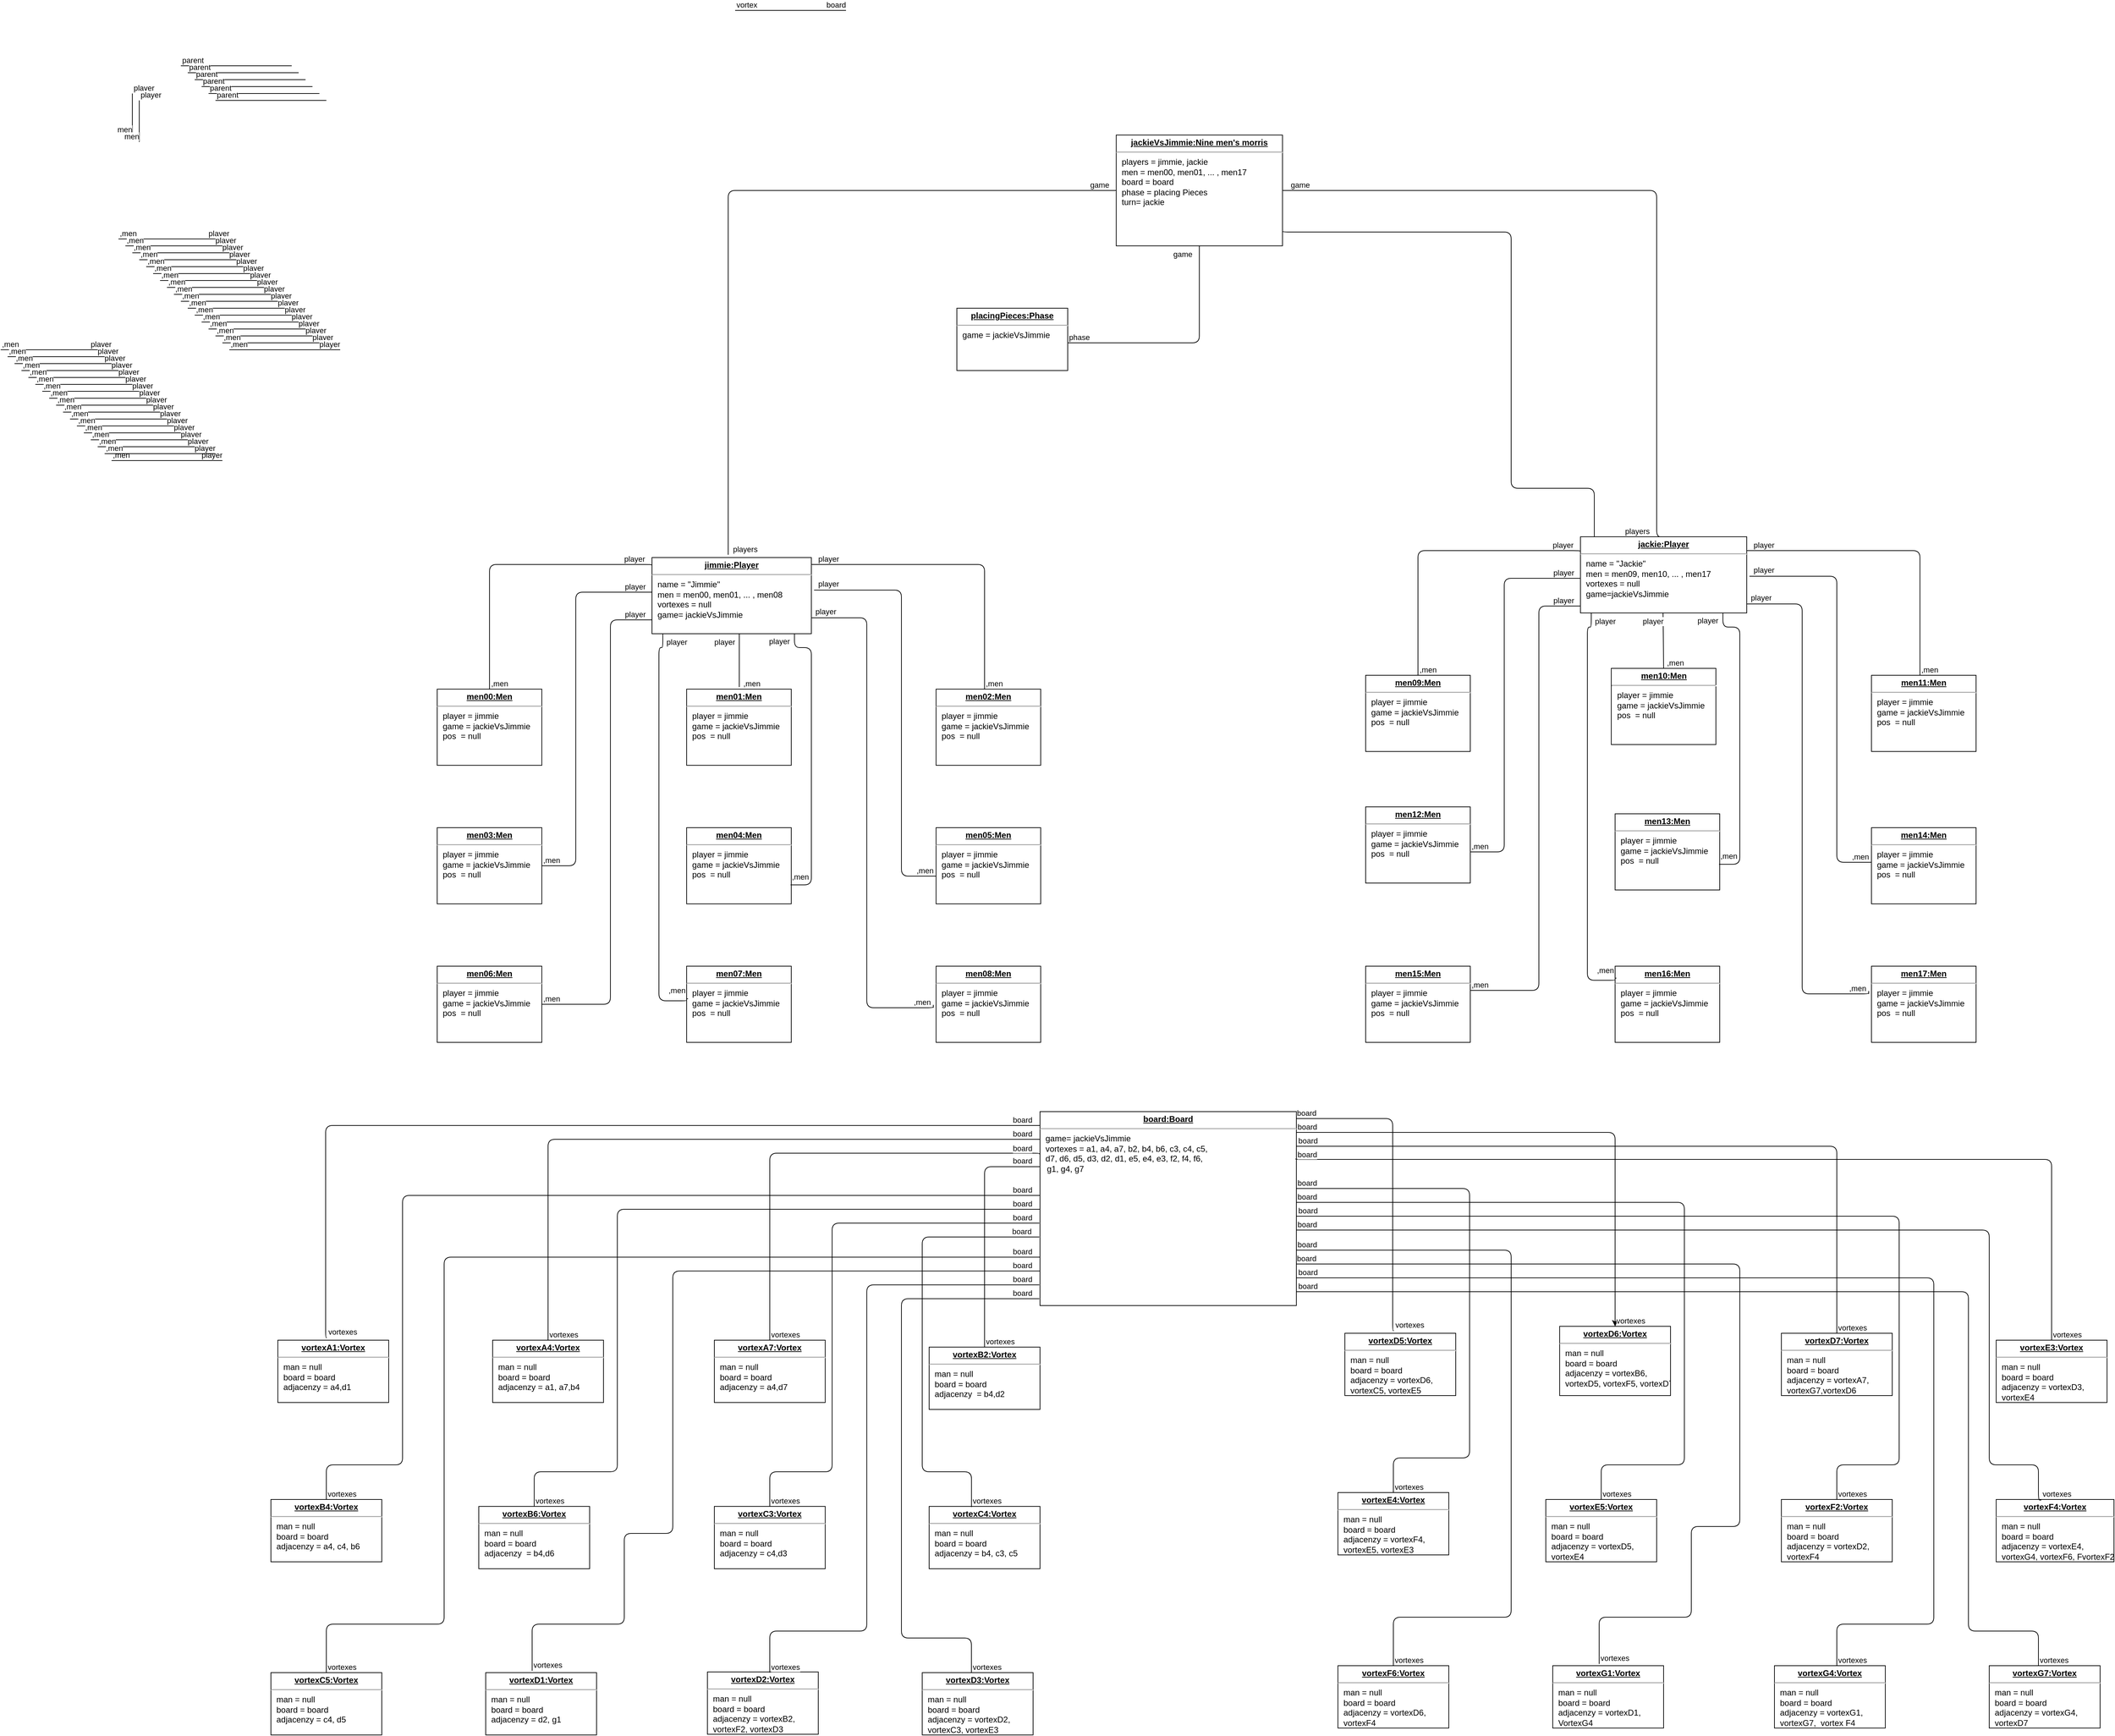 <mxfile version="14.6.6" type="github"><diagram id="PvejWZYkNbfzt8Bsji3T" name="Page-1"><mxGraphModel dx="4973" dy="834" grid="1" gridSize="10" guides="1" tooltips="1" connect="1" arrows="1" fold="1" page="1" pageScale="1" pageWidth="3300" pageHeight="4681" math="0" shadow="0"><root><mxCell id="0"/><mxCell id="1" parent="0"/><mxCell id="1-aT6RMOHfP4gsXFtZGb-2" value="&lt;p style=&quot;margin: 0px ; margin-top: 4px ; text-align: center ; text-decoration: underline&quot;&gt;&lt;b&gt;jimmie:Player&lt;/b&gt;&lt;/p&gt;&lt;hr&gt;&lt;p style=&quot;margin: 0px ; margin-left: 8px&quot;&gt;name = &quot;Jimmie&quot;&lt;br&gt;men = men00, men01, ... , men08&amp;nbsp; &lt;br&gt;&lt;/p&gt;&lt;p style=&quot;margin: 0px ; margin-left: 8px&quot;&gt;vortexes = null&lt;/p&gt;&lt;p style=&quot;margin: 0px ; margin-left: 8px&quot;&gt;game= jackieVsJimmie&lt;br&gt;&lt;/p&gt;" style="verticalAlign=top;align=left;overflow=fill;fontSize=12;fontFamily=Helvetica;html=1;" vertex="1" parent="1"><mxGeometry x="910" y="1370" width="230" height="110" as="geometry"/></mxCell><mxCell id="1-aT6RMOHfP4gsXFtZGb-4" value="&lt;p style=&quot;margin: 0px ; margin-top: 4px ; text-align: center ; text-decoration: underline&quot;&gt;&lt;b&gt;jackieVsJimmie:Nine men's morris&lt;br&gt;&lt;/b&gt;&lt;/p&gt;&lt;hr&gt;&lt;p style=&quot;margin: 0px ; margin-left: 8px&quot;&gt;players = jimmie, jackie&lt;br&gt;men = men00, men01, ... , men17&lt;/p&gt;&lt;p style=&quot;margin: 0px ; margin-left: 8px&quot;&gt;board = board&lt;/p&gt;&lt;p style=&quot;margin: 0px ; margin-left: 8px&quot;&gt;phase = placing Pieces&lt;/p&gt;&lt;p style=&quot;margin: 0px ; margin-left: 8px&quot;&gt;turn= jackie&lt;br&gt;&lt;/p&gt;" style="verticalAlign=top;align=left;overflow=fill;fontSize=12;fontFamily=Helvetica;html=1;" vertex="1" parent="1"><mxGeometry x="1580" y="760" width="240" height="160" as="geometry"/></mxCell><mxCell id="1-aT6RMOHfP4gsXFtZGb-5" value="&lt;p style=&quot;margin: 0px ; margin-top: 4px ; text-align: center ; text-decoration: underline&quot;&gt;&lt;b&gt;jackie:Player&lt;/b&gt;&lt;/p&gt;&lt;hr&gt;&lt;p style=&quot;margin: 0px ; margin-left: 8px&quot;&gt;name = &quot;Jackie&quot;&lt;br&gt;men = men09, men10, ... , men17&lt;br&gt;vortexes = null&lt;/p&gt;&lt;p style=&quot;margin: 0px ; margin-left: 8px&quot;&gt;game=jackieVsJimmie&lt;br&gt;&lt;/p&gt;" style="verticalAlign=top;align=left;overflow=fill;fontSize=12;fontFamily=Helvetica;html=1;" vertex="1" parent="1"><mxGeometry x="2250" y="1340" width="240" height="110" as="geometry"/></mxCell><mxCell id="1-aT6RMOHfP4gsXFtZGb-6" value="&lt;p style=&quot;margin: 0px ; margin-top: 4px ; text-align: center ; text-decoration: underline&quot;&gt;&lt;b&gt;men00:Men&lt;/b&gt;&lt;/p&gt;&lt;hr&gt;&lt;p style=&quot;margin: 0px ; margin-left: 8px&quot;&gt;player = jimmie&lt;br&gt;game = jackieVsJimmie&lt;br&gt;pos&amp;nbsp; = null&lt;/p&gt;&lt;p style=&quot;margin: 0px ; margin-left: 8px&quot;&gt;&lt;br&gt;&lt;/p&gt;" style="verticalAlign=top;align=left;overflow=fill;fontSize=12;fontFamily=Helvetica;html=1;" vertex="1" parent="1"><mxGeometry x="600" y="1560" width="151" height="110" as="geometry"/></mxCell><mxCell id="1-aT6RMOHfP4gsXFtZGb-9" value="&lt;p style=&quot;margin: 0px ; margin-top: 4px ; text-align: center ; text-decoration: underline&quot;&gt;&lt;b&gt;men01:Men&lt;/b&gt;&lt;/p&gt;&lt;hr&gt;&lt;p style=&quot;margin: 0px ; margin-left: 8px&quot;&gt;player = jimmie&lt;br&gt;game = jackieVsJimmie&lt;br&gt;pos&amp;nbsp; = null&lt;/p&gt;&lt;p style=&quot;margin: 0px ; margin-left: 8px&quot;&gt;&lt;br&gt;&lt;/p&gt;" style="verticalAlign=top;align=left;overflow=fill;fontSize=12;fontFamily=Helvetica;html=1;" vertex="1" parent="1"><mxGeometry x="960" y="1560" width="151" height="110" as="geometry"/></mxCell><mxCell id="1-aT6RMOHfP4gsXFtZGb-10" value="&lt;p style=&quot;margin: 0px ; margin-top: 4px ; text-align: center ; text-decoration: underline&quot;&gt;&lt;b&gt;men02:Men&lt;/b&gt;&lt;/p&gt;&lt;hr&gt;&lt;p style=&quot;margin: 0px ; margin-left: 8px&quot;&gt;player = jimmie&lt;br&gt;game = jackieVsJimmie&lt;br&gt;pos&amp;nbsp; = null&lt;/p&gt;&lt;p style=&quot;margin: 0px ; margin-left: 8px&quot;&gt;&lt;br&gt;&lt;/p&gt;" style="verticalAlign=top;align=left;overflow=fill;fontSize=12;fontFamily=Helvetica;html=1;" vertex="1" parent="1"><mxGeometry x="1320" y="1560" width="151" height="110" as="geometry"/></mxCell><mxCell id="1-aT6RMOHfP4gsXFtZGb-11" value="&lt;p style=&quot;margin: 0px ; margin-top: 4px ; text-align: center ; text-decoration: underline&quot;&gt;&lt;b&gt;men03:Men&lt;/b&gt;&lt;/p&gt;&lt;hr&gt;&lt;p style=&quot;margin: 0px ; margin-left: 8px&quot;&gt;player = jimmie&lt;br&gt;game = jackieVsJimmie&lt;br&gt;pos&amp;nbsp; = null&lt;/p&gt;&lt;p style=&quot;margin: 0px ; margin-left: 8px&quot;&gt;&lt;br&gt;&lt;/p&gt;" style="verticalAlign=top;align=left;overflow=fill;fontSize=12;fontFamily=Helvetica;html=1;" vertex="1" parent="1"><mxGeometry x="600" y="1760" width="151" height="110" as="geometry"/></mxCell><mxCell id="1-aT6RMOHfP4gsXFtZGb-12" value="&lt;p style=&quot;margin: 0px ; margin-top: 4px ; text-align: center ; text-decoration: underline&quot;&gt;&lt;b&gt;men04:Men&lt;/b&gt;&lt;/p&gt;&lt;hr&gt;&lt;p style=&quot;margin: 0px ; margin-left: 8px&quot;&gt;player = jimmie&lt;br&gt;game = jackieVsJimmie&lt;br&gt;pos&amp;nbsp; = null&lt;/p&gt;&lt;p style=&quot;margin: 0px ; margin-left: 8px&quot;&gt;&lt;br&gt;&lt;/p&gt;" style="verticalAlign=top;align=left;overflow=fill;fontSize=12;fontFamily=Helvetica;html=1;" vertex="1" parent="1"><mxGeometry x="960" y="1760" width="151" height="110" as="geometry"/></mxCell><mxCell id="1-aT6RMOHfP4gsXFtZGb-13" value="&lt;p style=&quot;margin: 0px ; margin-top: 4px ; text-align: center ; text-decoration: underline&quot;&gt;&lt;b&gt;men05:Men&lt;/b&gt;&lt;/p&gt;&lt;hr&gt;&lt;p style=&quot;margin: 0px ; margin-left: 8px&quot;&gt;player = jimmie&lt;br&gt;game = jackieVsJimmie&lt;br&gt;pos&amp;nbsp; = null&lt;/p&gt;&lt;p style=&quot;margin: 0px ; margin-left: 8px&quot;&gt;&lt;br&gt;&lt;/p&gt;" style="verticalAlign=top;align=left;overflow=fill;fontSize=12;fontFamily=Helvetica;html=1;" vertex="1" parent="1"><mxGeometry x="1320" y="1760" width="151" height="110" as="geometry"/></mxCell><mxCell id="1-aT6RMOHfP4gsXFtZGb-14" value="&lt;p style=&quot;margin: 0px ; margin-top: 4px ; text-align: center ; text-decoration: underline&quot;&gt;&lt;b&gt;men06:Men&lt;/b&gt;&lt;/p&gt;&lt;hr&gt;&lt;p style=&quot;margin: 0px ; margin-left: 8px&quot;&gt;player = jimmie&lt;br&gt;game = jackieVsJimmie&lt;br&gt;pos&amp;nbsp; = null&lt;/p&gt;&lt;p style=&quot;margin: 0px ; margin-left: 8px&quot;&gt;&lt;br&gt;&lt;br&gt;&lt;/p&gt;" style="verticalAlign=top;align=left;overflow=fill;fontSize=12;fontFamily=Helvetica;html=1;" vertex="1" parent="1"><mxGeometry x="600" y="1960" width="151" height="110" as="geometry"/></mxCell><mxCell id="1-aT6RMOHfP4gsXFtZGb-15" value="&lt;p style=&quot;margin: 0px ; margin-top: 4px ; text-align: center ; text-decoration: underline&quot;&gt;&lt;b&gt;men07:Men&lt;/b&gt;&lt;/p&gt;&lt;hr&gt;&lt;p style=&quot;margin: 0px ; margin-left: 8px&quot;&gt;player = jimmie&lt;br&gt;game = jackieVsJimmie&lt;br&gt;pos&amp;nbsp; = null&lt;/p&gt;&lt;p style=&quot;margin: 0px ; margin-left: 8px&quot;&gt;&lt;br&gt;&lt;/p&gt;" style="verticalAlign=top;align=left;overflow=fill;fontSize=12;fontFamily=Helvetica;html=1;" vertex="1" parent="1"><mxGeometry x="960" y="1960" width="151" height="110" as="geometry"/></mxCell><mxCell id="1-aT6RMOHfP4gsXFtZGb-16" value="&lt;p style=&quot;margin: 0px ; margin-top: 4px ; text-align: center ; text-decoration: underline&quot;&gt;&lt;b&gt;men08:Men&lt;/b&gt;&lt;/p&gt;&lt;hr&gt;&lt;p style=&quot;margin: 0px ; margin-left: 8px&quot;&gt;player = jimmie&lt;br&gt;game = jackieVsJimmie&lt;br&gt;pos&amp;nbsp; = null&lt;/p&gt;&lt;p style=&quot;margin: 0px ; margin-left: 8px&quot;&gt;&lt;br&gt;&lt;br&gt;&lt;/p&gt;" style="verticalAlign=top;align=left;overflow=fill;fontSize=12;fontFamily=Helvetica;html=1;" vertex="1" parent="1"><mxGeometry x="1320" y="1960" width="151" height="110" as="geometry"/></mxCell><mxCell id="1-aT6RMOHfP4gsXFtZGb-17" value="&lt;p style=&quot;margin: 0px ; margin-top: 4px ; text-align: center ; text-decoration: underline&quot;&gt;&lt;b&gt;men09:Men&lt;/b&gt;&lt;/p&gt;&lt;hr&gt;&lt;p style=&quot;margin: 0px ; margin-left: 8px&quot;&gt;player = jimmie&lt;br&gt;game = jackieVsJimmie&lt;br&gt;pos&amp;nbsp; = null&lt;/p&gt;&lt;p style=&quot;margin: 0px ; margin-left: 8px&quot;&gt;&lt;br&gt;&lt;/p&gt;" style="verticalAlign=top;align=left;overflow=fill;fontSize=12;fontFamily=Helvetica;html=1;" vertex="1" parent="1"><mxGeometry x="1940" y="1540" width="151" height="110" as="geometry"/></mxCell><mxCell id="1-aT6RMOHfP4gsXFtZGb-18" value="&lt;p style=&quot;margin: 0px ; margin-top: 4px ; text-align: center ; text-decoration: underline&quot;&gt;&lt;b&gt;men10:Men&lt;/b&gt;&lt;/p&gt;&lt;hr&gt;&lt;p style=&quot;margin: 0px ; margin-left: 8px&quot;&gt;player = jimmie&lt;br&gt;game = jackieVsJimmie&lt;br&gt;pos&amp;nbsp; = null&lt;/p&gt;&lt;p style=&quot;margin: 0px ; margin-left: 8px&quot;&gt;&lt;br&gt;&lt;/p&gt;" style="verticalAlign=top;align=left;overflow=fill;fontSize=12;fontFamily=Helvetica;html=1;" vertex="1" parent="1"><mxGeometry x="2294.5" y="1530" width="151" height="110" as="geometry"/></mxCell><mxCell id="1-aT6RMOHfP4gsXFtZGb-19" value="&lt;p style=&quot;margin: 0px ; margin-top: 4px ; text-align: center ; text-decoration: underline&quot;&gt;&lt;b&gt;men11:Men&lt;/b&gt;&lt;/p&gt;&lt;hr&gt;&lt;p style=&quot;margin: 0px ; margin-left: 8px&quot;&gt;player = jimmie&lt;br&gt;game = jackieVsJimmie&lt;br&gt;pos&amp;nbsp; = null&lt;/p&gt;&lt;p style=&quot;margin: 0px ; margin-left: 8px&quot;&gt;&lt;br&gt;&lt;/p&gt;" style="verticalAlign=top;align=left;overflow=fill;fontSize=12;fontFamily=Helvetica;html=1;" vertex="1" parent="1"><mxGeometry x="2670" y="1540" width="151" height="110" as="geometry"/></mxCell><mxCell id="1-aT6RMOHfP4gsXFtZGb-20" value="&lt;p style=&quot;margin: 0px ; margin-top: 4px ; text-align: center ; text-decoration: underline&quot;&gt;&lt;b&gt;men12:Men&lt;/b&gt;&lt;/p&gt;&lt;hr&gt;&lt;p style=&quot;margin: 0px ; margin-left: 8px&quot;&gt;player = jimmie&lt;br&gt;game = jackieVsJimmie&lt;br&gt;pos&amp;nbsp; = null&lt;/p&gt;&lt;p style=&quot;margin: 0px ; margin-left: 8px&quot;&gt;&lt;br&gt;&lt;/p&gt;" style="verticalAlign=top;align=left;overflow=fill;fontSize=12;fontFamily=Helvetica;html=1;" vertex="1" parent="1"><mxGeometry x="1940" y="1730" width="151" height="110" as="geometry"/></mxCell><mxCell id="1-aT6RMOHfP4gsXFtZGb-21" value="&lt;p style=&quot;margin: 0px ; margin-top: 4px ; text-align: center ; text-decoration: underline&quot;&gt;&lt;b&gt;men13:Men&lt;/b&gt;&lt;/p&gt;&lt;hr&gt;&lt;p style=&quot;margin: 0px ; margin-left: 8px&quot;&gt;player = jimmie&lt;br&gt;game = jackieVsJimmie&lt;br&gt;pos&amp;nbsp; = null&lt;/p&gt;&lt;p style=&quot;margin: 0px ; margin-left: 8px&quot;&gt;&lt;br&gt;&lt;/p&gt;" style="verticalAlign=top;align=left;overflow=fill;fontSize=12;fontFamily=Helvetica;html=1;" vertex="1" parent="1"><mxGeometry x="2300" y="1740" width="151" height="110" as="geometry"/></mxCell><mxCell id="1-aT6RMOHfP4gsXFtZGb-22" value="&lt;p style=&quot;margin: 0px ; margin-top: 4px ; text-align: center ; text-decoration: underline&quot;&gt;&lt;b&gt;men14:Men&lt;/b&gt;&lt;/p&gt;&lt;hr&gt;&lt;p style=&quot;margin: 0px ; margin-left: 8px&quot;&gt;player = jimmie&lt;br&gt;game = jackieVsJimmie&lt;br&gt;pos&amp;nbsp; = null&lt;/p&gt;&lt;p style=&quot;margin: 0px ; margin-left: 8px&quot;&gt;&lt;br&gt;&lt;/p&gt;" style="verticalAlign=top;align=left;overflow=fill;fontSize=12;fontFamily=Helvetica;html=1;" vertex="1" parent="1"><mxGeometry x="2670" y="1760" width="151" height="110" as="geometry"/></mxCell><mxCell id="1-aT6RMOHfP4gsXFtZGb-23" value="&lt;p style=&quot;margin: 0px ; margin-top: 4px ; text-align: center ; text-decoration: underline&quot;&gt;&lt;b&gt;men15:Men&lt;/b&gt;&lt;/p&gt;&lt;hr&gt;&lt;p style=&quot;margin: 0px ; margin-left: 8px&quot;&gt;player = jimmie&lt;br&gt;game = jackieVsJimmie&lt;br&gt;pos&amp;nbsp; = null&lt;/p&gt;&lt;p style=&quot;margin: 0px ; margin-left: 8px&quot;&gt;&lt;br&gt;&lt;br&gt;&lt;/p&gt;" style="verticalAlign=top;align=left;overflow=fill;fontSize=12;fontFamily=Helvetica;html=1;" vertex="1" parent="1"><mxGeometry x="1940" y="1960" width="151" height="110" as="geometry"/></mxCell><mxCell id="1-aT6RMOHfP4gsXFtZGb-24" value="&lt;p style=&quot;margin: 0px ; margin-top: 4px ; text-align: center ; text-decoration: underline&quot;&gt;&lt;b&gt;men16:Men&lt;/b&gt;&lt;/p&gt;&lt;hr&gt;&lt;p style=&quot;margin: 0px ; margin-left: 8px&quot;&gt;player = jimmie&lt;br&gt;game = jackieVsJimmie&lt;br&gt;pos&amp;nbsp; = null&lt;/p&gt;&lt;p style=&quot;margin: 0px ; margin-left: 8px&quot;&gt;&lt;br&gt;&lt;/p&gt;" style="verticalAlign=top;align=left;overflow=fill;fontSize=12;fontFamily=Helvetica;html=1;" vertex="1" parent="1"><mxGeometry x="2300" y="1960" width="151" height="110" as="geometry"/></mxCell><mxCell id="1-aT6RMOHfP4gsXFtZGb-25" value="&lt;p style=&quot;margin: 0px ; margin-top: 4px ; text-align: center ; text-decoration: underline&quot;&gt;&lt;b&gt;men17:Men&lt;/b&gt;&lt;/p&gt;&lt;hr&gt;&lt;p style=&quot;margin: 0px ; margin-left: 8px&quot;&gt;player = jimmie&lt;br&gt;game = jackieVsJimmie&lt;br&gt;pos&amp;nbsp; = null&lt;/p&gt;&lt;p style=&quot;margin: 0px ; margin-left: 8px&quot;&gt;&lt;br&gt;&lt;br&gt;&lt;/p&gt;" style="verticalAlign=top;align=left;overflow=fill;fontSize=12;fontFamily=Helvetica;html=1;" vertex="1" parent="1"><mxGeometry x="2670" y="1960" width="151" height="110" as="geometry"/></mxCell><mxCell id="1-aT6RMOHfP4gsXFtZGb-26" value="" style="endArrow=none;html=1;edgeStyle=orthogonalEdgeStyle;entryX=0;entryY=0.5;entryDx=0;entryDy=0;" edge="1" parent="1" target="1-aT6RMOHfP4gsXFtZGb-4"><mxGeometry relative="1" as="geometry"><mxPoint x="1020" y="1366" as="sourcePoint"/><mxPoint x="1720" y="1280" as="targetPoint"/><Array as="points"><mxPoint x="1020" y="1366"/><mxPoint x="1020" y="840"/></Array></mxGeometry></mxCell><mxCell id="1-aT6RMOHfP4gsXFtZGb-27" value="&lt;div&gt;players&lt;/div&gt;" style="edgeLabel;resizable=0;html=1;align=left;verticalAlign=bottom;" connectable="0" vertex="1" parent="1-aT6RMOHfP4gsXFtZGb-26"><mxGeometry x="-1" relative="1" as="geometry"><mxPoint x="5" as="offset"/></mxGeometry></mxCell><mxCell id="1-aT6RMOHfP4gsXFtZGb-38" value="" style="endArrow=none;html=1;edgeStyle=orthogonalEdgeStyle;entryX=0.5;entryY=0;entryDx=0;entryDy=0;" edge="1" parent="1" target="1-aT6RMOHfP4gsXFtZGb-5"><mxGeometry relative="1" as="geometry"><mxPoint x="1820" y="840" as="sourcePoint"/><mxPoint x="2120" y="1280" as="targetPoint"/><Array as="points"><mxPoint x="2360" y="840"/><mxPoint x="2360" y="1340"/></Array></mxGeometry></mxCell><mxCell id="1-aT6RMOHfP4gsXFtZGb-39" value="game" style="edgeLabel;resizable=0;html=1;align=left;verticalAlign=bottom;" connectable="0" vertex="1" parent="1-aT6RMOHfP4gsXFtZGb-38"><mxGeometry x="-1" relative="1" as="geometry"><mxPoint x="10" as="offset"/></mxGeometry></mxCell><mxCell id="1-aT6RMOHfP4gsXFtZGb-40" value="game" style="edgeLabel;resizable=0;html=1;align=right;verticalAlign=bottom;" connectable="0" vertex="1" parent="1-aT6RMOHfP4gsXFtZGb-38"><mxGeometry x="1" relative="1" as="geometry"><mxPoint x="-800" y="-500" as="offset"/></mxGeometry></mxCell><mxCell id="1-aT6RMOHfP4gsXFtZGb-41" value="" style="endArrow=none;html=1;edgeStyle=orthogonalEdgeStyle;" edge="1" parent="1"><mxGeometry relative="1" as="geometry"><mxPoint x="230" y="660" as="sourcePoint"/><mxPoint x="390" y="660" as="targetPoint"/></mxGeometry></mxCell><mxCell id="1-aT6RMOHfP4gsXFtZGb-42" value="parent" style="edgeLabel;resizable=0;html=1;align=left;verticalAlign=bottom;" connectable="0" vertex="1" parent="1-aT6RMOHfP4gsXFtZGb-41"><mxGeometry x="-1" relative="1" as="geometry"/></mxCell><mxCell id="1-aT6RMOHfP4gsXFtZGb-44" value="" style="endArrow=none;html=1;edgeStyle=orthogonalEdgeStyle;" edge="1" parent="1"><mxGeometry relative="1" as="geometry"><mxPoint x="240" y="670" as="sourcePoint"/><mxPoint x="400" y="670" as="targetPoint"/></mxGeometry></mxCell><mxCell id="1-aT6RMOHfP4gsXFtZGb-45" value="parent" style="edgeLabel;resizable=0;html=1;align=left;verticalAlign=bottom;" connectable="0" vertex="1" parent="1-aT6RMOHfP4gsXFtZGb-44"><mxGeometry x="-1" relative="1" as="geometry"/></mxCell><mxCell id="1-aT6RMOHfP4gsXFtZGb-47" value="" style="endArrow=none;html=1;edgeStyle=orthogonalEdgeStyle;" edge="1" parent="1"><mxGeometry relative="1" as="geometry"><mxPoint x="250" y="680" as="sourcePoint"/><mxPoint x="410" y="680" as="targetPoint"/></mxGeometry></mxCell><mxCell id="1-aT6RMOHfP4gsXFtZGb-48" value="parent" style="edgeLabel;resizable=0;html=1;align=left;verticalAlign=bottom;" connectable="0" vertex="1" parent="1-aT6RMOHfP4gsXFtZGb-47"><mxGeometry x="-1" relative="1" as="geometry"/></mxCell><mxCell id="1-aT6RMOHfP4gsXFtZGb-50" value="" style="endArrow=none;html=1;edgeStyle=orthogonalEdgeStyle;" edge="1" parent="1"><mxGeometry relative="1" as="geometry"><mxPoint x="260" y="690" as="sourcePoint"/><mxPoint x="420" y="690" as="targetPoint"/></mxGeometry></mxCell><mxCell id="1-aT6RMOHfP4gsXFtZGb-51" value="parent" style="edgeLabel;resizable=0;html=1;align=left;verticalAlign=bottom;" connectable="0" vertex="1" parent="1-aT6RMOHfP4gsXFtZGb-50"><mxGeometry x="-1" relative="1" as="geometry"/></mxCell><mxCell id="1-aT6RMOHfP4gsXFtZGb-53" value="" style="endArrow=none;html=1;edgeStyle=orthogonalEdgeStyle;" edge="1" parent="1"><mxGeometry relative="1" as="geometry"><mxPoint x="270" y="700" as="sourcePoint"/><mxPoint x="430" y="700" as="targetPoint"/></mxGeometry></mxCell><mxCell id="1-aT6RMOHfP4gsXFtZGb-54" value="parent" style="edgeLabel;resizable=0;html=1;align=left;verticalAlign=bottom;" connectable="0" vertex="1" parent="1-aT6RMOHfP4gsXFtZGb-53"><mxGeometry x="-1" relative="1" as="geometry"/></mxCell><mxCell id="1-aT6RMOHfP4gsXFtZGb-56" value="" style="endArrow=none;html=1;edgeStyle=orthogonalEdgeStyle;" edge="1" parent="1"><mxGeometry relative="1" as="geometry"><mxPoint x="280" y="710" as="sourcePoint"/><mxPoint x="440" y="710" as="targetPoint"/></mxGeometry></mxCell><mxCell id="1-aT6RMOHfP4gsXFtZGb-57" value="parent" style="edgeLabel;resizable=0;html=1;align=left;verticalAlign=bottom;" connectable="0" vertex="1" parent="1-aT6RMOHfP4gsXFtZGb-56"><mxGeometry x="-1" relative="1" as="geometry"/></mxCell><mxCell id="1-aT6RMOHfP4gsXFtZGb-116" value="" style="endArrow=none;html=1;edgeStyle=orthogonalEdgeStyle;entryX=0;entryY=0;entryDx=0;entryDy=0;" edge="1" parent="1"><mxGeometry relative="1" as="geometry"><mxPoint x="160" y="700" as="sourcePoint"/><mxPoint x="160" y="760" as="targetPoint"/><Array as="points"><mxPoint x="160" y="730"/><mxPoint x="160" y="730"/></Array></mxGeometry></mxCell><mxCell id="1-aT6RMOHfP4gsXFtZGb-117" value="&lt;div&gt;player&lt;/div&gt;" style="edgeLabel;resizable=0;html=1;align=left;verticalAlign=bottom;" connectable="0" vertex="1" parent="1-aT6RMOHfP4gsXFtZGb-116"><mxGeometry x="-1" relative="1" as="geometry"/></mxCell><mxCell id="1-aT6RMOHfP4gsXFtZGb-118" value="men" style="edgeLabel;resizable=0;html=1;align=right;verticalAlign=bottom;" connectable="0" vertex="1" parent="1-aT6RMOHfP4gsXFtZGb-116"><mxGeometry x="1" relative="1" as="geometry"/></mxCell><mxCell id="1-aT6RMOHfP4gsXFtZGb-119" value="" style="endArrow=none;html=1;edgeStyle=orthogonalEdgeStyle;entryX=0;entryY=0;entryDx=0;entryDy=0;" edge="1" parent="1"><mxGeometry relative="1" as="geometry"><mxPoint x="170" y="710" as="sourcePoint"/><mxPoint x="170" y="770" as="targetPoint"/><Array as="points"><mxPoint x="170" y="740"/><mxPoint x="170" y="740"/></Array></mxGeometry></mxCell><mxCell id="1-aT6RMOHfP4gsXFtZGb-120" value="&lt;div&gt;player&lt;/div&gt;" style="edgeLabel;resizable=0;html=1;align=left;verticalAlign=bottom;" connectable="0" vertex="1" parent="1-aT6RMOHfP4gsXFtZGb-119"><mxGeometry x="-1" relative="1" as="geometry"/></mxCell><mxCell id="1-aT6RMOHfP4gsXFtZGb-121" value="men" style="edgeLabel;resizable=0;html=1;align=right;verticalAlign=bottom;" connectable="0" vertex="1" parent="1-aT6RMOHfP4gsXFtZGb-119"><mxGeometry x="1" relative="1" as="geometry"/></mxCell><mxCell id="1-aT6RMOHfP4gsXFtZGb-148" value="&lt;div&gt;players&lt;/div&gt;" style="edgeLabel;resizable=0;html=1;align=right;verticalAlign=bottom;" connectable="0" vertex="1" parent="1"><mxGeometry x="2350" y="1340" as="geometry"/></mxCell><mxCell id="1-aT6RMOHfP4gsXFtZGb-238" value="" style="endArrow=none;html=1;edgeStyle=orthogonalEdgeStyle;" edge="1" parent="1"><mxGeometry relative="1" as="geometry"><mxPoint x="-30" y="1070" as="sourcePoint"/><mxPoint x="130" y="1070" as="targetPoint"/></mxGeometry></mxCell><mxCell id="1-aT6RMOHfP4gsXFtZGb-239" value="&lt;div&gt;,men&lt;/div&gt;" style="edgeLabel;resizable=0;html=1;align=left;verticalAlign=bottom;" connectable="0" vertex="1" parent="1-aT6RMOHfP4gsXFtZGb-238"><mxGeometry x="-1" relative="1" as="geometry"/></mxCell><mxCell id="1-aT6RMOHfP4gsXFtZGb-240" value="player" style="edgeLabel;resizable=0;html=1;align=right;verticalAlign=bottom;" connectable="0" vertex="1" parent="1-aT6RMOHfP4gsXFtZGb-238"><mxGeometry x="1" relative="1" as="geometry"/></mxCell><mxCell id="1-aT6RMOHfP4gsXFtZGb-241" value="" style="endArrow=none;html=1;edgeStyle=orthogonalEdgeStyle;" edge="1" parent="1"><mxGeometry relative="1" as="geometry"><mxPoint x="-20" y="1080" as="sourcePoint"/><mxPoint x="140" y="1080" as="targetPoint"/></mxGeometry></mxCell><mxCell id="1-aT6RMOHfP4gsXFtZGb-242" value="&lt;div&gt;,men&lt;/div&gt;" style="edgeLabel;resizable=0;html=1;align=left;verticalAlign=bottom;" connectable="0" vertex="1" parent="1-aT6RMOHfP4gsXFtZGb-241"><mxGeometry x="-1" relative="1" as="geometry"/></mxCell><mxCell id="1-aT6RMOHfP4gsXFtZGb-243" value="player" style="edgeLabel;resizable=0;html=1;align=right;verticalAlign=bottom;" connectable="0" vertex="1" parent="1-aT6RMOHfP4gsXFtZGb-241"><mxGeometry x="1" relative="1" as="geometry"/></mxCell><mxCell id="1-aT6RMOHfP4gsXFtZGb-244" value="" style="endArrow=none;html=1;edgeStyle=orthogonalEdgeStyle;" edge="1" parent="1"><mxGeometry relative="1" as="geometry"><mxPoint x="-10" y="1090" as="sourcePoint"/><mxPoint x="150" y="1090" as="targetPoint"/></mxGeometry></mxCell><mxCell id="1-aT6RMOHfP4gsXFtZGb-245" value="&lt;div&gt;,men&lt;/div&gt;" style="edgeLabel;resizable=0;html=1;align=left;verticalAlign=bottom;" connectable="0" vertex="1" parent="1-aT6RMOHfP4gsXFtZGb-244"><mxGeometry x="-1" relative="1" as="geometry"/></mxCell><mxCell id="1-aT6RMOHfP4gsXFtZGb-246" value="player" style="edgeLabel;resizable=0;html=1;align=right;verticalAlign=bottom;" connectable="0" vertex="1" parent="1-aT6RMOHfP4gsXFtZGb-244"><mxGeometry x="1" relative="1" as="geometry"/></mxCell><mxCell id="1-aT6RMOHfP4gsXFtZGb-247" value="" style="endArrow=none;html=1;edgeStyle=orthogonalEdgeStyle;" edge="1" parent="1"><mxGeometry relative="1" as="geometry"><mxPoint y="1100" as="sourcePoint"/><mxPoint x="160" y="1100" as="targetPoint"/></mxGeometry></mxCell><mxCell id="1-aT6RMOHfP4gsXFtZGb-248" value="&lt;div&gt;,men&lt;/div&gt;" style="edgeLabel;resizable=0;html=1;align=left;verticalAlign=bottom;" connectable="0" vertex="1" parent="1-aT6RMOHfP4gsXFtZGb-247"><mxGeometry x="-1" relative="1" as="geometry"/></mxCell><mxCell id="1-aT6RMOHfP4gsXFtZGb-249" value="player" style="edgeLabel;resizable=0;html=1;align=right;verticalAlign=bottom;" connectable="0" vertex="1" parent="1-aT6RMOHfP4gsXFtZGb-247"><mxGeometry x="1" relative="1" as="geometry"/></mxCell><mxCell id="1-aT6RMOHfP4gsXFtZGb-250" value="" style="endArrow=none;html=1;edgeStyle=orthogonalEdgeStyle;" edge="1" parent="1"><mxGeometry relative="1" as="geometry"><mxPoint x="10" y="1110" as="sourcePoint"/><mxPoint x="170" y="1110" as="targetPoint"/></mxGeometry></mxCell><mxCell id="1-aT6RMOHfP4gsXFtZGb-251" value="&lt;div&gt;,men&lt;/div&gt;" style="edgeLabel;resizable=0;html=1;align=left;verticalAlign=bottom;" connectable="0" vertex="1" parent="1-aT6RMOHfP4gsXFtZGb-250"><mxGeometry x="-1" relative="1" as="geometry"/></mxCell><mxCell id="1-aT6RMOHfP4gsXFtZGb-252" value="player" style="edgeLabel;resizable=0;html=1;align=right;verticalAlign=bottom;" connectable="0" vertex="1" parent="1-aT6RMOHfP4gsXFtZGb-250"><mxGeometry x="1" relative="1" as="geometry"/></mxCell><mxCell id="1-aT6RMOHfP4gsXFtZGb-253" value="" style="endArrow=none;html=1;edgeStyle=orthogonalEdgeStyle;" edge="1" parent="1"><mxGeometry relative="1" as="geometry"><mxPoint x="20" y="1120" as="sourcePoint"/><mxPoint x="180" y="1120" as="targetPoint"/></mxGeometry></mxCell><mxCell id="1-aT6RMOHfP4gsXFtZGb-254" value="&lt;div&gt;,men&lt;/div&gt;" style="edgeLabel;resizable=0;html=1;align=left;verticalAlign=bottom;" connectable="0" vertex="1" parent="1-aT6RMOHfP4gsXFtZGb-253"><mxGeometry x="-1" relative="1" as="geometry"/></mxCell><mxCell id="1-aT6RMOHfP4gsXFtZGb-255" value="player" style="edgeLabel;resizable=0;html=1;align=right;verticalAlign=bottom;" connectable="0" vertex="1" parent="1-aT6RMOHfP4gsXFtZGb-253"><mxGeometry x="1" relative="1" as="geometry"/></mxCell><mxCell id="1-aT6RMOHfP4gsXFtZGb-256" value="" style="endArrow=none;html=1;edgeStyle=orthogonalEdgeStyle;" edge="1" parent="1"><mxGeometry relative="1" as="geometry"><mxPoint x="30" y="1130" as="sourcePoint"/><mxPoint x="190" y="1130" as="targetPoint"/></mxGeometry></mxCell><mxCell id="1-aT6RMOHfP4gsXFtZGb-257" value="&lt;div&gt;,men&lt;/div&gt;" style="edgeLabel;resizable=0;html=1;align=left;verticalAlign=bottom;" connectable="0" vertex="1" parent="1-aT6RMOHfP4gsXFtZGb-256"><mxGeometry x="-1" relative="1" as="geometry"/></mxCell><mxCell id="1-aT6RMOHfP4gsXFtZGb-258" value="player" style="edgeLabel;resizable=0;html=1;align=right;verticalAlign=bottom;" connectable="0" vertex="1" parent="1-aT6RMOHfP4gsXFtZGb-256"><mxGeometry x="1" relative="1" as="geometry"/></mxCell><mxCell id="1-aT6RMOHfP4gsXFtZGb-259" value="" style="endArrow=none;html=1;edgeStyle=orthogonalEdgeStyle;" edge="1" parent="1"><mxGeometry relative="1" as="geometry"><mxPoint x="40" y="1140" as="sourcePoint"/><mxPoint x="200" y="1140" as="targetPoint"/></mxGeometry></mxCell><mxCell id="1-aT6RMOHfP4gsXFtZGb-260" value="&lt;div&gt;,men&lt;/div&gt;" style="edgeLabel;resizable=0;html=1;align=left;verticalAlign=bottom;" connectable="0" vertex="1" parent="1-aT6RMOHfP4gsXFtZGb-259"><mxGeometry x="-1" relative="1" as="geometry"/></mxCell><mxCell id="1-aT6RMOHfP4gsXFtZGb-261" value="player" style="edgeLabel;resizable=0;html=1;align=right;verticalAlign=bottom;" connectable="0" vertex="1" parent="1-aT6RMOHfP4gsXFtZGb-259"><mxGeometry x="1" relative="1" as="geometry"/></mxCell><mxCell id="1-aT6RMOHfP4gsXFtZGb-262" value="" style="endArrow=none;html=1;edgeStyle=orthogonalEdgeStyle;" edge="1" parent="1"><mxGeometry relative="1" as="geometry"><mxPoint x="50" y="1150" as="sourcePoint"/><mxPoint x="210" y="1150" as="targetPoint"/></mxGeometry></mxCell><mxCell id="1-aT6RMOHfP4gsXFtZGb-263" value="&lt;div&gt;,men&lt;/div&gt;" style="edgeLabel;resizable=0;html=1;align=left;verticalAlign=bottom;" connectable="0" vertex="1" parent="1-aT6RMOHfP4gsXFtZGb-262"><mxGeometry x="-1" relative="1" as="geometry"/></mxCell><mxCell id="1-aT6RMOHfP4gsXFtZGb-264" value="player" style="edgeLabel;resizable=0;html=1;align=right;verticalAlign=bottom;" connectable="0" vertex="1" parent="1-aT6RMOHfP4gsXFtZGb-262"><mxGeometry x="1" relative="1" as="geometry"/></mxCell><mxCell id="1-aT6RMOHfP4gsXFtZGb-265" value="" style="endArrow=none;html=1;edgeStyle=orthogonalEdgeStyle;" edge="1" parent="1"><mxGeometry relative="1" as="geometry"><mxPoint x="60" y="1160" as="sourcePoint"/><mxPoint x="220" y="1160" as="targetPoint"/></mxGeometry></mxCell><mxCell id="1-aT6RMOHfP4gsXFtZGb-266" value="&lt;div&gt;,men&lt;/div&gt;" style="edgeLabel;resizable=0;html=1;align=left;verticalAlign=bottom;" connectable="0" vertex="1" parent="1-aT6RMOHfP4gsXFtZGb-265"><mxGeometry x="-1" relative="1" as="geometry"/></mxCell><mxCell id="1-aT6RMOHfP4gsXFtZGb-267" value="player" style="edgeLabel;resizable=0;html=1;align=right;verticalAlign=bottom;" connectable="0" vertex="1" parent="1-aT6RMOHfP4gsXFtZGb-265"><mxGeometry x="1" relative="1" as="geometry"/></mxCell><mxCell id="1-aT6RMOHfP4gsXFtZGb-268" value="" style="endArrow=none;html=1;edgeStyle=orthogonalEdgeStyle;" edge="1" parent="1"><mxGeometry relative="1" as="geometry"><mxPoint x="70" y="1170" as="sourcePoint"/><mxPoint x="230" y="1170" as="targetPoint"/></mxGeometry></mxCell><mxCell id="1-aT6RMOHfP4gsXFtZGb-269" value="&lt;div&gt;,men&lt;/div&gt;" style="edgeLabel;resizable=0;html=1;align=left;verticalAlign=bottom;" connectable="0" vertex="1" parent="1-aT6RMOHfP4gsXFtZGb-268"><mxGeometry x="-1" relative="1" as="geometry"/></mxCell><mxCell id="1-aT6RMOHfP4gsXFtZGb-270" value="player" style="edgeLabel;resizable=0;html=1;align=right;verticalAlign=bottom;" connectable="0" vertex="1" parent="1-aT6RMOHfP4gsXFtZGb-268"><mxGeometry x="1" relative="1" as="geometry"/></mxCell><mxCell id="1-aT6RMOHfP4gsXFtZGb-271" value="" style="endArrow=none;html=1;edgeStyle=orthogonalEdgeStyle;" edge="1" parent="1"><mxGeometry relative="1" as="geometry"><mxPoint x="80" y="1180" as="sourcePoint"/><mxPoint x="240" y="1180" as="targetPoint"/></mxGeometry></mxCell><mxCell id="1-aT6RMOHfP4gsXFtZGb-272" value="&lt;div&gt;,men&lt;/div&gt;" style="edgeLabel;resizable=0;html=1;align=left;verticalAlign=bottom;" connectable="0" vertex="1" parent="1-aT6RMOHfP4gsXFtZGb-271"><mxGeometry x="-1" relative="1" as="geometry"/></mxCell><mxCell id="1-aT6RMOHfP4gsXFtZGb-273" value="player" style="edgeLabel;resizable=0;html=1;align=right;verticalAlign=bottom;" connectable="0" vertex="1" parent="1-aT6RMOHfP4gsXFtZGb-271"><mxGeometry x="1" relative="1" as="geometry"/></mxCell><mxCell id="1-aT6RMOHfP4gsXFtZGb-274" value="" style="endArrow=none;html=1;edgeStyle=orthogonalEdgeStyle;" edge="1" parent="1"><mxGeometry relative="1" as="geometry"><mxPoint x="90" y="1190" as="sourcePoint"/><mxPoint x="250" y="1190" as="targetPoint"/></mxGeometry></mxCell><mxCell id="1-aT6RMOHfP4gsXFtZGb-275" value="&lt;div&gt;,men&lt;/div&gt;" style="edgeLabel;resizable=0;html=1;align=left;verticalAlign=bottom;" connectable="0" vertex="1" parent="1-aT6RMOHfP4gsXFtZGb-274"><mxGeometry x="-1" relative="1" as="geometry"/></mxCell><mxCell id="1-aT6RMOHfP4gsXFtZGb-276" value="player" style="edgeLabel;resizable=0;html=1;align=right;verticalAlign=bottom;" connectable="0" vertex="1" parent="1-aT6RMOHfP4gsXFtZGb-274"><mxGeometry x="1" relative="1" as="geometry"/></mxCell><mxCell id="1-aT6RMOHfP4gsXFtZGb-277" value="" style="endArrow=none;html=1;edgeStyle=orthogonalEdgeStyle;" edge="1" parent="1"><mxGeometry relative="1" as="geometry"><mxPoint x="100" y="1200" as="sourcePoint"/><mxPoint x="260" y="1200" as="targetPoint"/></mxGeometry></mxCell><mxCell id="1-aT6RMOHfP4gsXFtZGb-278" value="&lt;div&gt;,men&lt;/div&gt;" style="edgeLabel;resizable=0;html=1;align=left;verticalAlign=bottom;" connectable="0" vertex="1" parent="1-aT6RMOHfP4gsXFtZGb-277"><mxGeometry x="-1" relative="1" as="geometry"/></mxCell><mxCell id="1-aT6RMOHfP4gsXFtZGb-279" value="player" style="edgeLabel;resizable=0;html=1;align=right;verticalAlign=bottom;" connectable="0" vertex="1" parent="1-aT6RMOHfP4gsXFtZGb-277"><mxGeometry x="1" relative="1" as="geometry"/></mxCell><mxCell id="1-aT6RMOHfP4gsXFtZGb-280" value="" style="endArrow=none;html=1;edgeStyle=orthogonalEdgeStyle;" edge="1" parent="1"><mxGeometry relative="1" as="geometry"><mxPoint x="110" y="1210" as="sourcePoint"/><mxPoint x="270" y="1210" as="targetPoint"/></mxGeometry></mxCell><mxCell id="1-aT6RMOHfP4gsXFtZGb-281" value="&lt;div&gt;,men&lt;/div&gt;" style="edgeLabel;resizable=0;html=1;align=left;verticalAlign=bottom;" connectable="0" vertex="1" parent="1-aT6RMOHfP4gsXFtZGb-280"><mxGeometry x="-1" relative="1" as="geometry"/></mxCell><mxCell id="1-aT6RMOHfP4gsXFtZGb-282" value="player" style="edgeLabel;resizable=0;html=1;align=right;verticalAlign=bottom;" connectable="0" vertex="1" parent="1-aT6RMOHfP4gsXFtZGb-280"><mxGeometry x="1" relative="1" as="geometry"/></mxCell><mxCell id="1-aT6RMOHfP4gsXFtZGb-283" value="" style="endArrow=none;html=1;edgeStyle=orthogonalEdgeStyle;" edge="1" parent="1"><mxGeometry relative="1" as="geometry"><mxPoint x="120" y="1220" as="sourcePoint"/><mxPoint x="280" y="1220" as="targetPoint"/></mxGeometry></mxCell><mxCell id="1-aT6RMOHfP4gsXFtZGb-284" value="&lt;div&gt;,men&lt;/div&gt;" style="edgeLabel;resizable=0;html=1;align=left;verticalAlign=bottom;" connectable="0" vertex="1" parent="1-aT6RMOHfP4gsXFtZGb-283"><mxGeometry x="-1" relative="1" as="geometry"/></mxCell><mxCell id="1-aT6RMOHfP4gsXFtZGb-285" value="player" style="edgeLabel;resizable=0;html=1;align=right;verticalAlign=bottom;" connectable="0" vertex="1" parent="1-aT6RMOHfP4gsXFtZGb-283"><mxGeometry x="1" relative="1" as="geometry"/></mxCell><mxCell id="1-aT6RMOHfP4gsXFtZGb-286" value="" style="endArrow=none;html=1;edgeStyle=orthogonalEdgeStyle;" edge="1" parent="1"><mxGeometry relative="1" as="geometry"><mxPoint x="130" y="1230" as="sourcePoint"/><mxPoint x="290" y="1230" as="targetPoint"/></mxGeometry></mxCell><mxCell id="1-aT6RMOHfP4gsXFtZGb-287" value="&lt;div&gt;,men&lt;/div&gt;" style="edgeLabel;resizable=0;html=1;align=left;verticalAlign=bottom;" connectable="0" vertex="1" parent="1-aT6RMOHfP4gsXFtZGb-286"><mxGeometry x="-1" relative="1" as="geometry"/></mxCell><mxCell id="1-aT6RMOHfP4gsXFtZGb-288" value="player" style="edgeLabel;resizable=0;html=1;align=right;verticalAlign=bottom;" connectable="0" vertex="1" parent="1-aT6RMOHfP4gsXFtZGb-286"><mxGeometry x="1" relative="1" as="geometry"/></mxCell><mxCell id="1-aT6RMOHfP4gsXFtZGb-289" value="" style="endArrow=none;html=1;edgeStyle=orthogonalEdgeStyle;" edge="1" parent="1"><mxGeometry relative="1" as="geometry"><mxPoint x="-20" y="1080" as="sourcePoint"/><mxPoint x="140" y="1080" as="targetPoint"/></mxGeometry></mxCell><mxCell id="1-aT6RMOHfP4gsXFtZGb-290" value="&lt;div&gt;,men&lt;/div&gt;" style="edgeLabel;resizable=0;html=1;align=left;verticalAlign=bottom;" connectable="0" vertex="1" parent="1-aT6RMOHfP4gsXFtZGb-289"><mxGeometry x="-1" relative="1" as="geometry"/></mxCell><mxCell id="1-aT6RMOHfP4gsXFtZGb-291" value="player" style="edgeLabel;resizable=0;html=1;align=right;verticalAlign=bottom;" connectable="0" vertex="1" parent="1-aT6RMOHfP4gsXFtZGb-289"><mxGeometry x="1" relative="1" as="geometry"/></mxCell><mxCell id="1-aT6RMOHfP4gsXFtZGb-292" value="" style="endArrow=none;html=1;edgeStyle=orthogonalEdgeStyle;" edge="1" parent="1"><mxGeometry relative="1" as="geometry"><mxPoint x="-10" y="1090" as="sourcePoint"/><mxPoint x="150" y="1090" as="targetPoint"/></mxGeometry></mxCell><mxCell id="1-aT6RMOHfP4gsXFtZGb-293" value="&lt;div&gt;,men&lt;/div&gt;" style="edgeLabel;resizable=0;html=1;align=left;verticalAlign=bottom;" connectable="0" vertex="1" parent="1-aT6RMOHfP4gsXFtZGb-292"><mxGeometry x="-1" relative="1" as="geometry"/></mxCell><mxCell id="1-aT6RMOHfP4gsXFtZGb-294" value="player" style="edgeLabel;resizable=0;html=1;align=right;verticalAlign=bottom;" connectable="0" vertex="1" parent="1-aT6RMOHfP4gsXFtZGb-292"><mxGeometry x="1" relative="1" as="geometry"/></mxCell><mxCell id="1-aT6RMOHfP4gsXFtZGb-295" value="" style="endArrow=none;html=1;edgeStyle=orthogonalEdgeStyle;" edge="1" parent="1"><mxGeometry relative="1" as="geometry"><mxPoint y="1100" as="sourcePoint"/><mxPoint x="160" y="1100" as="targetPoint"/></mxGeometry></mxCell><mxCell id="1-aT6RMOHfP4gsXFtZGb-296" value="&lt;div&gt;,men&lt;/div&gt;" style="edgeLabel;resizable=0;html=1;align=left;verticalAlign=bottom;" connectable="0" vertex="1" parent="1-aT6RMOHfP4gsXFtZGb-295"><mxGeometry x="-1" relative="1" as="geometry"/></mxCell><mxCell id="1-aT6RMOHfP4gsXFtZGb-297" value="player" style="edgeLabel;resizable=0;html=1;align=right;verticalAlign=bottom;" connectable="0" vertex="1" parent="1-aT6RMOHfP4gsXFtZGb-295"><mxGeometry x="1" relative="1" as="geometry"/></mxCell><mxCell id="1-aT6RMOHfP4gsXFtZGb-298" value="" style="endArrow=none;html=1;edgeStyle=orthogonalEdgeStyle;" edge="1" parent="1"><mxGeometry relative="1" as="geometry"><mxPoint x="10" y="1110" as="sourcePoint"/><mxPoint x="170" y="1110" as="targetPoint"/></mxGeometry></mxCell><mxCell id="1-aT6RMOHfP4gsXFtZGb-299" value="&lt;div&gt;,men&lt;/div&gt;" style="edgeLabel;resizable=0;html=1;align=left;verticalAlign=bottom;" connectable="0" vertex="1" parent="1-aT6RMOHfP4gsXFtZGb-298"><mxGeometry x="-1" relative="1" as="geometry"/></mxCell><mxCell id="1-aT6RMOHfP4gsXFtZGb-300" value="player" style="edgeLabel;resizable=0;html=1;align=right;verticalAlign=bottom;" connectable="0" vertex="1" parent="1-aT6RMOHfP4gsXFtZGb-298"><mxGeometry x="1" relative="1" as="geometry"/></mxCell><mxCell id="1-aT6RMOHfP4gsXFtZGb-301" value="" style="endArrow=none;html=1;edgeStyle=orthogonalEdgeStyle;" edge="1" parent="1"><mxGeometry relative="1" as="geometry"><mxPoint x="20" y="1120" as="sourcePoint"/><mxPoint x="180" y="1120" as="targetPoint"/></mxGeometry></mxCell><mxCell id="1-aT6RMOHfP4gsXFtZGb-302" value="&lt;div&gt;,men&lt;/div&gt;" style="edgeLabel;resizable=0;html=1;align=left;verticalAlign=bottom;" connectable="0" vertex="1" parent="1-aT6RMOHfP4gsXFtZGb-301"><mxGeometry x="-1" relative="1" as="geometry"/></mxCell><mxCell id="1-aT6RMOHfP4gsXFtZGb-303" value="player" style="edgeLabel;resizable=0;html=1;align=right;verticalAlign=bottom;" connectable="0" vertex="1" parent="1-aT6RMOHfP4gsXFtZGb-301"><mxGeometry x="1" relative="1" as="geometry"/></mxCell><mxCell id="1-aT6RMOHfP4gsXFtZGb-304" value="" style="endArrow=none;html=1;edgeStyle=orthogonalEdgeStyle;" edge="1" parent="1"><mxGeometry relative="1" as="geometry"><mxPoint x="30" y="1130" as="sourcePoint"/><mxPoint x="190" y="1130" as="targetPoint"/></mxGeometry></mxCell><mxCell id="1-aT6RMOHfP4gsXFtZGb-305" value="&lt;div&gt;,men&lt;/div&gt;" style="edgeLabel;resizable=0;html=1;align=left;verticalAlign=bottom;" connectable="0" vertex="1" parent="1-aT6RMOHfP4gsXFtZGb-304"><mxGeometry x="-1" relative="1" as="geometry"/></mxCell><mxCell id="1-aT6RMOHfP4gsXFtZGb-306" value="player" style="edgeLabel;resizable=0;html=1;align=right;verticalAlign=bottom;" connectable="0" vertex="1" parent="1-aT6RMOHfP4gsXFtZGb-304"><mxGeometry x="1" relative="1" as="geometry"/></mxCell><mxCell id="1-aT6RMOHfP4gsXFtZGb-307" value="" style="endArrow=none;html=1;edgeStyle=orthogonalEdgeStyle;" edge="1" parent="1"><mxGeometry relative="1" as="geometry"><mxPoint x="40" y="1140" as="sourcePoint"/><mxPoint x="200" y="1140" as="targetPoint"/></mxGeometry></mxCell><mxCell id="1-aT6RMOHfP4gsXFtZGb-308" value="&lt;div&gt;,men&lt;/div&gt;" style="edgeLabel;resizable=0;html=1;align=left;verticalAlign=bottom;" connectable="0" vertex="1" parent="1-aT6RMOHfP4gsXFtZGb-307"><mxGeometry x="-1" relative="1" as="geometry"/></mxCell><mxCell id="1-aT6RMOHfP4gsXFtZGb-309" value="player" style="edgeLabel;resizable=0;html=1;align=right;verticalAlign=bottom;" connectable="0" vertex="1" parent="1-aT6RMOHfP4gsXFtZGb-307"><mxGeometry x="1" relative="1" as="geometry"/></mxCell><mxCell id="1-aT6RMOHfP4gsXFtZGb-310" value="" style="endArrow=none;html=1;edgeStyle=orthogonalEdgeStyle;" edge="1" parent="1"><mxGeometry relative="1" as="geometry"><mxPoint x="50" y="1150" as="sourcePoint"/><mxPoint x="210" y="1150" as="targetPoint"/></mxGeometry></mxCell><mxCell id="1-aT6RMOHfP4gsXFtZGb-311" value="&lt;div&gt;,men&lt;/div&gt;" style="edgeLabel;resizable=0;html=1;align=left;verticalAlign=bottom;" connectable="0" vertex="1" parent="1-aT6RMOHfP4gsXFtZGb-310"><mxGeometry x="-1" relative="1" as="geometry"/></mxCell><mxCell id="1-aT6RMOHfP4gsXFtZGb-312" value="player" style="edgeLabel;resizable=0;html=1;align=right;verticalAlign=bottom;" connectable="0" vertex="1" parent="1-aT6RMOHfP4gsXFtZGb-310"><mxGeometry x="1" relative="1" as="geometry"/></mxCell><mxCell id="1-aT6RMOHfP4gsXFtZGb-313" value="" style="endArrow=none;html=1;edgeStyle=orthogonalEdgeStyle;" edge="1" parent="1"><mxGeometry relative="1" as="geometry"><mxPoint x="60" y="1160" as="sourcePoint"/><mxPoint x="220" y="1160" as="targetPoint"/></mxGeometry></mxCell><mxCell id="1-aT6RMOHfP4gsXFtZGb-314" value="&lt;div&gt;,men&lt;/div&gt;" style="edgeLabel;resizable=0;html=1;align=left;verticalAlign=bottom;" connectable="0" vertex="1" parent="1-aT6RMOHfP4gsXFtZGb-313"><mxGeometry x="-1" relative="1" as="geometry"/></mxCell><mxCell id="1-aT6RMOHfP4gsXFtZGb-315" value="player" style="edgeLabel;resizable=0;html=1;align=right;verticalAlign=bottom;" connectable="0" vertex="1" parent="1-aT6RMOHfP4gsXFtZGb-313"><mxGeometry x="1" relative="1" as="geometry"/></mxCell><mxCell id="1-aT6RMOHfP4gsXFtZGb-316" value="" style="endArrow=none;html=1;edgeStyle=orthogonalEdgeStyle;" edge="1" parent="1"><mxGeometry relative="1" as="geometry"><mxPoint x="70" y="1170" as="sourcePoint"/><mxPoint x="230" y="1170" as="targetPoint"/></mxGeometry></mxCell><mxCell id="1-aT6RMOHfP4gsXFtZGb-317" value="&lt;div&gt;,men&lt;/div&gt;" style="edgeLabel;resizable=0;html=1;align=left;verticalAlign=bottom;" connectable="0" vertex="1" parent="1-aT6RMOHfP4gsXFtZGb-316"><mxGeometry x="-1" relative="1" as="geometry"/></mxCell><mxCell id="1-aT6RMOHfP4gsXFtZGb-318" value="player" style="edgeLabel;resizable=0;html=1;align=right;verticalAlign=bottom;" connectable="0" vertex="1" parent="1-aT6RMOHfP4gsXFtZGb-316"><mxGeometry x="1" relative="1" as="geometry"/></mxCell><mxCell id="1-aT6RMOHfP4gsXFtZGb-319" value="" style="endArrow=none;html=1;edgeStyle=orthogonalEdgeStyle;" edge="1" parent="1"><mxGeometry relative="1" as="geometry"><mxPoint x="80" y="1180" as="sourcePoint"/><mxPoint x="240" y="1180" as="targetPoint"/></mxGeometry></mxCell><mxCell id="1-aT6RMOHfP4gsXFtZGb-320" value="&lt;div&gt;,men&lt;/div&gt;" style="edgeLabel;resizable=0;html=1;align=left;verticalAlign=bottom;" connectable="0" vertex="1" parent="1-aT6RMOHfP4gsXFtZGb-319"><mxGeometry x="-1" relative="1" as="geometry"/></mxCell><mxCell id="1-aT6RMOHfP4gsXFtZGb-321" value="player" style="edgeLabel;resizable=0;html=1;align=right;verticalAlign=bottom;" connectable="0" vertex="1" parent="1-aT6RMOHfP4gsXFtZGb-319"><mxGeometry x="1" relative="1" as="geometry"/></mxCell><mxCell id="1-aT6RMOHfP4gsXFtZGb-322" value="" style="endArrow=none;html=1;edgeStyle=orthogonalEdgeStyle;" edge="1" parent="1"><mxGeometry relative="1" as="geometry"><mxPoint x="90" y="1190" as="sourcePoint"/><mxPoint x="250" y="1190" as="targetPoint"/></mxGeometry></mxCell><mxCell id="1-aT6RMOHfP4gsXFtZGb-323" value="&lt;div&gt;,men&lt;/div&gt;" style="edgeLabel;resizable=0;html=1;align=left;verticalAlign=bottom;" connectable="0" vertex="1" parent="1-aT6RMOHfP4gsXFtZGb-322"><mxGeometry x="-1" relative="1" as="geometry"/></mxCell><mxCell id="1-aT6RMOHfP4gsXFtZGb-324" value="player" style="edgeLabel;resizable=0;html=1;align=right;verticalAlign=bottom;" connectable="0" vertex="1" parent="1-aT6RMOHfP4gsXFtZGb-322"><mxGeometry x="1" relative="1" as="geometry"/></mxCell><mxCell id="1-aT6RMOHfP4gsXFtZGb-325" value="" style="endArrow=none;html=1;edgeStyle=orthogonalEdgeStyle;" edge="1" parent="1"><mxGeometry relative="1" as="geometry"><mxPoint x="100" y="1200" as="sourcePoint"/><mxPoint x="260" y="1200" as="targetPoint"/></mxGeometry></mxCell><mxCell id="1-aT6RMOHfP4gsXFtZGb-326" value="&lt;div&gt;,men&lt;/div&gt;" style="edgeLabel;resizable=0;html=1;align=left;verticalAlign=bottom;" connectable="0" vertex="1" parent="1-aT6RMOHfP4gsXFtZGb-325"><mxGeometry x="-1" relative="1" as="geometry"/></mxCell><mxCell id="1-aT6RMOHfP4gsXFtZGb-327" value="player" style="edgeLabel;resizable=0;html=1;align=right;verticalAlign=bottom;" connectable="0" vertex="1" parent="1-aT6RMOHfP4gsXFtZGb-325"><mxGeometry x="1" relative="1" as="geometry"/></mxCell><mxCell id="1-aT6RMOHfP4gsXFtZGb-328" value="" style="endArrow=none;html=1;edgeStyle=orthogonalEdgeStyle;" edge="1" parent="1"><mxGeometry relative="1" as="geometry"><mxPoint x="110" y="1210" as="sourcePoint"/><mxPoint x="270" y="1210" as="targetPoint"/></mxGeometry></mxCell><mxCell id="1-aT6RMOHfP4gsXFtZGb-329" value="&lt;div&gt;,men&lt;/div&gt;" style="edgeLabel;resizable=0;html=1;align=left;verticalAlign=bottom;" connectable="0" vertex="1" parent="1-aT6RMOHfP4gsXFtZGb-328"><mxGeometry x="-1" relative="1" as="geometry"/></mxCell><mxCell id="1-aT6RMOHfP4gsXFtZGb-330" value="player" style="edgeLabel;resizable=0;html=1;align=right;verticalAlign=bottom;" connectable="0" vertex="1" parent="1-aT6RMOHfP4gsXFtZGb-328"><mxGeometry x="1" relative="1" as="geometry"/></mxCell><mxCell id="1-aT6RMOHfP4gsXFtZGb-331" value="" style="endArrow=none;html=1;edgeStyle=orthogonalEdgeStyle;" edge="1" parent="1"><mxGeometry relative="1" as="geometry"><mxPoint x="120" y="1220" as="sourcePoint"/><mxPoint x="280" y="1220" as="targetPoint"/></mxGeometry></mxCell><mxCell id="1-aT6RMOHfP4gsXFtZGb-332" value="&lt;div&gt;,men&lt;/div&gt;" style="edgeLabel;resizable=0;html=1;align=left;verticalAlign=bottom;" connectable="0" vertex="1" parent="1-aT6RMOHfP4gsXFtZGb-331"><mxGeometry x="-1" relative="1" as="geometry"/></mxCell><mxCell id="1-aT6RMOHfP4gsXFtZGb-333" value="player" style="edgeLabel;resizable=0;html=1;align=right;verticalAlign=bottom;" connectable="0" vertex="1" parent="1-aT6RMOHfP4gsXFtZGb-331"><mxGeometry x="1" relative="1" as="geometry"/></mxCell><mxCell id="1-aT6RMOHfP4gsXFtZGb-334" value="" style="endArrow=none;html=1;edgeStyle=orthogonalEdgeStyle;" edge="1" parent="1"><mxGeometry relative="1" as="geometry"><mxPoint x="1036" y="1480" as="sourcePoint"/><mxPoint x="1036" y="1557" as="targetPoint"/><Array as="points"><mxPoint x="1036" y="1557"/></Array></mxGeometry></mxCell><mxCell id="1-aT6RMOHfP4gsXFtZGb-335" value="&lt;div&gt;,men&lt;/div&gt;" style="edgeLabel;resizable=0;html=1;align=left;verticalAlign=bottom;" connectable="0" vertex="1" parent="1-aT6RMOHfP4gsXFtZGb-334"><mxGeometry x="-1" relative="1" as="geometry"><mxPoint x="4" y="80" as="offset"/></mxGeometry></mxCell><mxCell id="1-aT6RMOHfP4gsXFtZGb-336" value="player" style="edgeLabel;resizable=0;html=1;align=right;verticalAlign=bottom;" connectable="0" vertex="1" parent="1-aT6RMOHfP4gsXFtZGb-334"><mxGeometry x="1" relative="1" as="geometry"><mxPoint x="-6" y="-57" as="offset"/></mxGeometry></mxCell><mxCell id="1-aT6RMOHfP4gsXFtZGb-337" value="" style="endArrow=none;html=1;edgeStyle=orthogonalEdgeStyle;exitX=0.5;exitY=0;exitDx=0;exitDy=0;entryX=-0.004;entryY=0.1;entryDx=0;entryDy=0;entryPerimeter=0;" edge="1" parent="1" source="1-aT6RMOHfP4gsXFtZGb-6" target="1-aT6RMOHfP4gsXFtZGb-2"><mxGeometry relative="1" as="geometry"><mxPoint x="670" y="1435" as="sourcePoint"/><mxPoint x="910" y="1424.5" as="targetPoint"/><Array as="points"><mxPoint x="676" y="1380"/></Array></mxGeometry></mxCell><mxCell id="1-aT6RMOHfP4gsXFtZGb-338" value="&lt;div&gt;,men&lt;/div&gt;" style="edgeLabel;resizable=0;html=1;align=left;verticalAlign=bottom;" connectable="0" vertex="1" parent="1-aT6RMOHfP4gsXFtZGb-337"><mxGeometry x="-1" relative="1" as="geometry"/></mxCell><mxCell id="1-aT6RMOHfP4gsXFtZGb-339" value="player" style="edgeLabel;resizable=0;html=1;align=right;verticalAlign=bottom;" connectable="0" vertex="1" parent="1-aT6RMOHfP4gsXFtZGb-337"><mxGeometry x="1" relative="1" as="geometry"><mxPoint x="-9" as="offset"/></mxGeometry></mxCell><mxCell id="1-aT6RMOHfP4gsXFtZGb-340" value="" style="endArrow=none;html=1;edgeStyle=orthogonalEdgeStyle;" edge="1" parent="1"><mxGeometry relative="1" as="geometry"><mxPoint x="140" y="910" as="sourcePoint"/><mxPoint x="300" y="910" as="targetPoint"/></mxGeometry></mxCell><mxCell id="1-aT6RMOHfP4gsXFtZGb-341" value="&lt;div&gt;,men&lt;/div&gt;" style="edgeLabel;resizable=0;html=1;align=left;verticalAlign=bottom;" connectable="0" vertex="1" parent="1-aT6RMOHfP4gsXFtZGb-340"><mxGeometry x="-1" relative="1" as="geometry"/></mxCell><mxCell id="1-aT6RMOHfP4gsXFtZGb-342" value="player" style="edgeLabel;resizable=0;html=1;align=right;verticalAlign=bottom;" connectable="0" vertex="1" parent="1-aT6RMOHfP4gsXFtZGb-340"><mxGeometry x="1" relative="1" as="geometry"/></mxCell><mxCell id="1-aT6RMOHfP4gsXFtZGb-343" value="" style="endArrow=none;html=1;edgeStyle=orthogonalEdgeStyle;" edge="1" parent="1"><mxGeometry relative="1" as="geometry"><mxPoint x="150" y="920" as="sourcePoint"/><mxPoint x="310" y="920" as="targetPoint"/></mxGeometry></mxCell><mxCell id="1-aT6RMOHfP4gsXFtZGb-344" value="&lt;div&gt;,men&lt;/div&gt;" style="edgeLabel;resizable=0;html=1;align=left;verticalAlign=bottom;" connectable="0" vertex="1" parent="1-aT6RMOHfP4gsXFtZGb-343"><mxGeometry x="-1" relative="1" as="geometry"/></mxCell><mxCell id="1-aT6RMOHfP4gsXFtZGb-345" value="player" style="edgeLabel;resizable=0;html=1;align=right;verticalAlign=bottom;" connectable="0" vertex="1" parent="1-aT6RMOHfP4gsXFtZGb-343"><mxGeometry x="1" relative="1" as="geometry"/></mxCell><mxCell id="1-aT6RMOHfP4gsXFtZGb-346" value="" style="endArrow=none;html=1;edgeStyle=orthogonalEdgeStyle;" edge="1" parent="1"><mxGeometry relative="1" as="geometry"><mxPoint x="160" y="930" as="sourcePoint"/><mxPoint x="320" y="930" as="targetPoint"/></mxGeometry></mxCell><mxCell id="1-aT6RMOHfP4gsXFtZGb-347" value="&lt;div&gt;,men&lt;/div&gt;" style="edgeLabel;resizable=0;html=1;align=left;verticalAlign=bottom;" connectable="0" vertex="1" parent="1-aT6RMOHfP4gsXFtZGb-346"><mxGeometry x="-1" relative="1" as="geometry"/></mxCell><mxCell id="1-aT6RMOHfP4gsXFtZGb-348" value="player" style="edgeLabel;resizable=0;html=1;align=right;verticalAlign=bottom;" connectable="0" vertex="1" parent="1-aT6RMOHfP4gsXFtZGb-346"><mxGeometry x="1" relative="1" as="geometry"/></mxCell><mxCell id="1-aT6RMOHfP4gsXFtZGb-349" value="" style="endArrow=none;html=1;edgeStyle=orthogonalEdgeStyle;" edge="1" parent="1"><mxGeometry relative="1" as="geometry"><mxPoint x="170" y="940" as="sourcePoint"/><mxPoint x="330" y="940" as="targetPoint"/></mxGeometry></mxCell><mxCell id="1-aT6RMOHfP4gsXFtZGb-350" value="&lt;div&gt;,men&lt;/div&gt;" style="edgeLabel;resizable=0;html=1;align=left;verticalAlign=bottom;" connectable="0" vertex="1" parent="1-aT6RMOHfP4gsXFtZGb-349"><mxGeometry x="-1" relative="1" as="geometry"/></mxCell><mxCell id="1-aT6RMOHfP4gsXFtZGb-351" value="player" style="edgeLabel;resizable=0;html=1;align=right;verticalAlign=bottom;" connectable="0" vertex="1" parent="1-aT6RMOHfP4gsXFtZGb-349"><mxGeometry x="1" relative="1" as="geometry"/></mxCell><mxCell id="1-aT6RMOHfP4gsXFtZGb-352" value="" style="endArrow=none;html=1;edgeStyle=orthogonalEdgeStyle;" edge="1" parent="1"><mxGeometry relative="1" as="geometry"><mxPoint x="180" y="950" as="sourcePoint"/><mxPoint x="340" y="950" as="targetPoint"/></mxGeometry></mxCell><mxCell id="1-aT6RMOHfP4gsXFtZGb-353" value="&lt;div&gt;,men&lt;/div&gt;" style="edgeLabel;resizable=0;html=1;align=left;verticalAlign=bottom;" connectable="0" vertex="1" parent="1-aT6RMOHfP4gsXFtZGb-352"><mxGeometry x="-1" relative="1" as="geometry"/></mxCell><mxCell id="1-aT6RMOHfP4gsXFtZGb-354" value="player" style="edgeLabel;resizable=0;html=1;align=right;verticalAlign=bottom;" connectable="0" vertex="1" parent="1-aT6RMOHfP4gsXFtZGb-352"><mxGeometry x="1" relative="1" as="geometry"/></mxCell><mxCell id="1-aT6RMOHfP4gsXFtZGb-355" value="" style="endArrow=none;html=1;edgeStyle=orthogonalEdgeStyle;" edge="1" parent="1"><mxGeometry relative="1" as="geometry"><mxPoint x="190" y="960" as="sourcePoint"/><mxPoint x="350" y="960" as="targetPoint"/></mxGeometry></mxCell><mxCell id="1-aT6RMOHfP4gsXFtZGb-356" value="&lt;div&gt;,men&lt;/div&gt;" style="edgeLabel;resizable=0;html=1;align=left;verticalAlign=bottom;" connectable="0" vertex="1" parent="1-aT6RMOHfP4gsXFtZGb-355"><mxGeometry x="-1" relative="1" as="geometry"/></mxCell><mxCell id="1-aT6RMOHfP4gsXFtZGb-357" value="player" style="edgeLabel;resizable=0;html=1;align=right;verticalAlign=bottom;" connectable="0" vertex="1" parent="1-aT6RMOHfP4gsXFtZGb-355"><mxGeometry x="1" relative="1" as="geometry"/></mxCell><mxCell id="1-aT6RMOHfP4gsXFtZGb-358" value="" style="endArrow=none;html=1;edgeStyle=orthogonalEdgeStyle;" edge="1" parent="1"><mxGeometry relative="1" as="geometry"><mxPoint x="200" y="970" as="sourcePoint"/><mxPoint x="360" y="970" as="targetPoint"/></mxGeometry></mxCell><mxCell id="1-aT6RMOHfP4gsXFtZGb-359" value="&lt;div&gt;,men&lt;/div&gt;" style="edgeLabel;resizable=0;html=1;align=left;verticalAlign=bottom;" connectable="0" vertex="1" parent="1-aT6RMOHfP4gsXFtZGb-358"><mxGeometry x="-1" relative="1" as="geometry"/></mxCell><mxCell id="1-aT6RMOHfP4gsXFtZGb-360" value="player" style="edgeLabel;resizable=0;html=1;align=right;verticalAlign=bottom;" connectable="0" vertex="1" parent="1-aT6RMOHfP4gsXFtZGb-358"><mxGeometry x="1" relative="1" as="geometry"/></mxCell><mxCell id="1-aT6RMOHfP4gsXFtZGb-361" value="" style="endArrow=none;html=1;edgeStyle=orthogonalEdgeStyle;" edge="1" parent="1"><mxGeometry relative="1" as="geometry"><mxPoint x="210" y="980" as="sourcePoint"/><mxPoint x="370" y="980" as="targetPoint"/></mxGeometry></mxCell><mxCell id="1-aT6RMOHfP4gsXFtZGb-362" value="&lt;div&gt;,men&lt;/div&gt;" style="edgeLabel;resizable=0;html=1;align=left;verticalAlign=bottom;" connectable="0" vertex="1" parent="1-aT6RMOHfP4gsXFtZGb-361"><mxGeometry x="-1" relative="1" as="geometry"/></mxCell><mxCell id="1-aT6RMOHfP4gsXFtZGb-363" value="player" style="edgeLabel;resizable=0;html=1;align=right;verticalAlign=bottom;" connectable="0" vertex="1" parent="1-aT6RMOHfP4gsXFtZGb-361"><mxGeometry x="1" relative="1" as="geometry"/></mxCell><mxCell id="1-aT6RMOHfP4gsXFtZGb-364" value="" style="endArrow=none;html=1;edgeStyle=orthogonalEdgeStyle;" edge="1" parent="1"><mxGeometry relative="1" as="geometry"><mxPoint x="220" y="990" as="sourcePoint"/><mxPoint x="380" y="990" as="targetPoint"/></mxGeometry></mxCell><mxCell id="1-aT6RMOHfP4gsXFtZGb-365" value="&lt;div&gt;,men&lt;/div&gt;" style="edgeLabel;resizable=0;html=1;align=left;verticalAlign=bottom;" connectable="0" vertex="1" parent="1-aT6RMOHfP4gsXFtZGb-364"><mxGeometry x="-1" relative="1" as="geometry"/></mxCell><mxCell id="1-aT6RMOHfP4gsXFtZGb-366" value="player" style="edgeLabel;resizable=0;html=1;align=right;verticalAlign=bottom;" connectable="0" vertex="1" parent="1-aT6RMOHfP4gsXFtZGb-364"><mxGeometry x="1" relative="1" as="geometry"/></mxCell><mxCell id="1-aT6RMOHfP4gsXFtZGb-367" value="" style="endArrow=none;html=1;edgeStyle=orthogonalEdgeStyle;" edge="1" parent="1"><mxGeometry relative="1" as="geometry"><mxPoint x="230" y="1000" as="sourcePoint"/><mxPoint x="390" y="1000" as="targetPoint"/></mxGeometry></mxCell><mxCell id="1-aT6RMOHfP4gsXFtZGb-368" value="&lt;div&gt;,men&lt;/div&gt;" style="edgeLabel;resizable=0;html=1;align=left;verticalAlign=bottom;" connectable="0" vertex="1" parent="1-aT6RMOHfP4gsXFtZGb-367"><mxGeometry x="-1" relative="1" as="geometry"/></mxCell><mxCell id="1-aT6RMOHfP4gsXFtZGb-369" value="player" style="edgeLabel;resizable=0;html=1;align=right;verticalAlign=bottom;" connectable="0" vertex="1" parent="1-aT6RMOHfP4gsXFtZGb-367"><mxGeometry x="1" relative="1" as="geometry"/></mxCell><mxCell id="1-aT6RMOHfP4gsXFtZGb-370" value="" style="endArrow=none;html=1;edgeStyle=orthogonalEdgeStyle;" edge="1" parent="1"><mxGeometry relative="1" as="geometry"><mxPoint x="240" y="1010" as="sourcePoint"/><mxPoint x="400" y="1010" as="targetPoint"/></mxGeometry></mxCell><mxCell id="1-aT6RMOHfP4gsXFtZGb-371" value="&lt;div&gt;,men&lt;/div&gt;" style="edgeLabel;resizable=0;html=1;align=left;verticalAlign=bottom;" connectable="0" vertex="1" parent="1-aT6RMOHfP4gsXFtZGb-370"><mxGeometry x="-1" relative="1" as="geometry"/></mxCell><mxCell id="1-aT6RMOHfP4gsXFtZGb-372" value="player" style="edgeLabel;resizable=0;html=1;align=right;verticalAlign=bottom;" connectable="0" vertex="1" parent="1-aT6RMOHfP4gsXFtZGb-370"><mxGeometry x="1" relative="1" as="geometry"/></mxCell><mxCell id="1-aT6RMOHfP4gsXFtZGb-373" value="" style="endArrow=none;html=1;edgeStyle=orthogonalEdgeStyle;" edge="1" parent="1"><mxGeometry relative="1" as="geometry"><mxPoint x="250" y="1020" as="sourcePoint"/><mxPoint x="410" y="1020" as="targetPoint"/></mxGeometry></mxCell><mxCell id="1-aT6RMOHfP4gsXFtZGb-374" value="&lt;div&gt;,men&lt;/div&gt;" style="edgeLabel;resizable=0;html=1;align=left;verticalAlign=bottom;" connectable="0" vertex="1" parent="1-aT6RMOHfP4gsXFtZGb-373"><mxGeometry x="-1" relative="1" as="geometry"/></mxCell><mxCell id="1-aT6RMOHfP4gsXFtZGb-375" value="player" style="edgeLabel;resizable=0;html=1;align=right;verticalAlign=bottom;" connectable="0" vertex="1" parent="1-aT6RMOHfP4gsXFtZGb-373"><mxGeometry x="1" relative="1" as="geometry"/></mxCell><mxCell id="1-aT6RMOHfP4gsXFtZGb-376" value="" style="endArrow=none;html=1;edgeStyle=orthogonalEdgeStyle;" edge="1" parent="1"><mxGeometry relative="1" as="geometry"><mxPoint x="260" y="1030" as="sourcePoint"/><mxPoint x="420" y="1030" as="targetPoint"/></mxGeometry></mxCell><mxCell id="1-aT6RMOHfP4gsXFtZGb-377" value="&lt;div&gt;,men&lt;/div&gt;" style="edgeLabel;resizable=0;html=1;align=left;verticalAlign=bottom;" connectable="0" vertex="1" parent="1-aT6RMOHfP4gsXFtZGb-376"><mxGeometry x="-1" relative="1" as="geometry"/></mxCell><mxCell id="1-aT6RMOHfP4gsXFtZGb-378" value="player" style="edgeLabel;resizable=0;html=1;align=right;verticalAlign=bottom;" connectable="0" vertex="1" parent="1-aT6RMOHfP4gsXFtZGb-376"><mxGeometry x="1" relative="1" as="geometry"/></mxCell><mxCell id="1-aT6RMOHfP4gsXFtZGb-379" value="" style="endArrow=none;html=1;edgeStyle=orthogonalEdgeStyle;" edge="1" parent="1"><mxGeometry relative="1" as="geometry"><mxPoint x="270" y="1040" as="sourcePoint"/><mxPoint x="430" y="1040" as="targetPoint"/></mxGeometry></mxCell><mxCell id="1-aT6RMOHfP4gsXFtZGb-380" value="&lt;div&gt;,men&lt;/div&gt;" style="edgeLabel;resizable=0;html=1;align=left;verticalAlign=bottom;" connectable="0" vertex="1" parent="1-aT6RMOHfP4gsXFtZGb-379"><mxGeometry x="-1" relative="1" as="geometry"/></mxCell><mxCell id="1-aT6RMOHfP4gsXFtZGb-381" value="player" style="edgeLabel;resizable=0;html=1;align=right;verticalAlign=bottom;" connectable="0" vertex="1" parent="1-aT6RMOHfP4gsXFtZGb-379"><mxGeometry x="1" relative="1" as="geometry"/></mxCell><mxCell id="1-aT6RMOHfP4gsXFtZGb-382" value="" style="endArrow=none;html=1;edgeStyle=orthogonalEdgeStyle;" edge="1" parent="1"><mxGeometry relative="1" as="geometry"><mxPoint x="280" y="1050" as="sourcePoint"/><mxPoint x="440" y="1050" as="targetPoint"/></mxGeometry></mxCell><mxCell id="1-aT6RMOHfP4gsXFtZGb-383" value="&lt;div&gt;,men&lt;/div&gt;" style="edgeLabel;resizable=0;html=1;align=left;verticalAlign=bottom;" connectable="0" vertex="1" parent="1-aT6RMOHfP4gsXFtZGb-382"><mxGeometry x="-1" relative="1" as="geometry"/></mxCell><mxCell id="1-aT6RMOHfP4gsXFtZGb-384" value="player" style="edgeLabel;resizable=0;html=1;align=right;verticalAlign=bottom;" connectable="0" vertex="1" parent="1-aT6RMOHfP4gsXFtZGb-382"><mxGeometry x="1" relative="1" as="geometry"/></mxCell><mxCell id="1-aT6RMOHfP4gsXFtZGb-385" value="" style="endArrow=none;html=1;edgeStyle=orthogonalEdgeStyle;" edge="1" parent="1"><mxGeometry relative="1" as="geometry"><mxPoint x="290" y="1060" as="sourcePoint"/><mxPoint x="450" y="1060" as="targetPoint"/></mxGeometry></mxCell><mxCell id="1-aT6RMOHfP4gsXFtZGb-386" value="&lt;div&gt;,men&lt;/div&gt;" style="edgeLabel;resizable=0;html=1;align=left;verticalAlign=bottom;" connectable="0" vertex="1" parent="1-aT6RMOHfP4gsXFtZGb-385"><mxGeometry x="-1" relative="1" as="geometry"/></mxCell><mxCell id="1-aT6RMOHfP4gsXFtZGb-387" value="player" style="edgeLabel;resizable=0;html=1;align=right;verticalAlign=bottom;" connectable="0" vertex="1" parent="1-aT6RMOHfP4gsXFtZGb-385"><mxGeometry x="1" relative="1" as="geometry"/></mxCell><mxCell id="1-aT6RMOHfP4gsXFtZGb-388" value="" style="endArrow=none;html=1;edgeStyle=orthogonalEdgeStyle;" edge="1" parent="1"><mxGeometry relative="1" as="geometry"><mxPoint x="300" y="1070" as="sourcePoint"/><mxPoint x="460" y="1070" as="targetPoint"/></mxGeometry></mxCell><mxCell id="1-aT6RMOHfP4gsXFtZGb-389" value="&lt;div&gt;,men&lt;/div&gt;" style="edgeLabel;resizable=0;html=1;align=left;verticalAlign=bottom;" connectable="0" vertex="1" parent="1-aT6RMOHfP4gsXFtZGb-388"><mxGeometry x="-1" relative="1" as="geometry"/></mxCell><mxCell id="1-aT6RMOHfP4gsXFtZGb-390" value="player" style="edgeLabel;resizable=0;html=1;align=right;verticalAlign=bottom;" connectable="0" vertex="1" parent="1-aT6RMOHfP4gsXFtZGb-388"><mxGeometry x="1" relative="1" as="geometry"/></mxCell><mxCell id="1-aT6RMOHfP4gsXFtZGb-391" value="" style="endArrow=none;html=1;edgeStyle=orthogonalEdgeStyle;exitX=0.5;exitY=0;exitDx=0;exitDy=0;" edge="1" parent="1"><mxGeometry relative="1" as="geometry"><mxPoint x="1390" y="1560" as="sourcePoint"/><mxPoint x="1140" y="1380" as="targetPoint"/><Array as="points"><mxPoint x="1390" y="1380"/><mxPoint x="1140" y="1380"/></Array></mxGeometry></mxCell><mxCell id="1-aT6RMOHfP4gsXFtZGb-392" value="&lt;div&gt;,men&lt;/div&gt;" style="edgeLabel;resizable=0;html=1;align=left;verticalAlign=bottom;" connectable="0" vertex="1" parent="1-aT6RMOHfP4gsXFtZGb-391"><mxGeometry x="-1" relative="1" as="geometry"/></mxCell><mxCell id="1-aT6RMOHfP4gsXFtZGb-393" value="player" style="edgeLabel;resizable=0;html=1;align=right;verticalAlign=bottom;" connectable="0" vertex="1" parent="1-aT6RMOHfP4gsXFtZGb-391"><mxGeometry x="1" relative="1" as="geometry"><mxPoint x="40" as="offset"/></mxGeometry></mxCell><mxCell id="1-aT6RMOHfP4gsXFtZGb-394" value="" style="endArrow=none;html=1;edgeStyle=orthogonalEdgeStyle;exitX=1;exitY=0.5;exitDx=0;exitDy=0;" edge="1" parent="1" source="1-aT6RMOHfP4gsXFtZGb-11"><mxGeometry relative="1" as="geometry"><mxPoint x="800" y="1810" as="sourcePoint"/><mxPoint x="910" y="1420" as="targetPoint"/><Array as="points"><mxPoint x="800" y="1815"/><mxPoint x="800" y="1420"/><mxPoint x="910" y="1420"/></Array></mxGeometry></mxCell><mxCell id="1-aT6RMOHfP4gsXFtZGb-395" value="&lt;div&gt;,men&lt;/div&gt;" style="edgeLabel;resizable=0;html=1;align=left;verticalAlign=bottom;" connectable="0" vertex="1" parent="1-aT6RMOHfP4gsXFtZGb-394"><mxGeometry x="-1" relative="1" as="geometry"/></mxCell><mxCell id="1-aT6RMOHfP4gsXFtZGb-396" value="player" style="edgeLabel;resizable=0;html=1;align=right;verticalAlign=bottom;" connectable="0" vertex="1" parent="1-aT6RMOHfP4gsXFtZGb-394"><mxGeometry x="1" relative="1" as="geometry"><mxPoint x="-9" as="offset"/></mxGeometry></mxCell><mxCell id="1-aT6RMOHfP4gsXFtZGb-397" value="" style="endArrow=none;html=1;edgeStyle=orthogonalEdgeStyle;exitX=1;exitY=0.5;exitDx=0;exitDy=0;" edge="1" parent="1" source="1-aT6RMOHfP4gsXFtZGb-14"><mxGeometry relative="1" as="geometry"><mxPoint x="751" y="1864" as="sourcePoint"/><mxPoint x="910" y="1460" as="targetPoint"/><Array as="points"><mxPoint x="850" y="2015"/><mxPoint x="850" y="1460"/><mxPoint x="910" y="1460"/></Array></mxGeometry></mxCell><mxCell id="1-aT6RMOHfP4gsXFtZGb-398" value="&lt;div&gt;,men&lt;/div&gt;" style="edgeLabel;resizable=0;html=1;align=left;verticalAlign=bottom;" connectable="0" vertex="1" parent="1-aT6RMOHfP4gsXFtZGb-397"><mxGeometry x="-1" relative="1" as="geometry"/></mxCell><mxCell id="1-aT6RMOHfP4gsXFtZGb-399" value="player" style="edgeLabel;resizable=0;html=1;align=right;verticalAlign=bottom;" connectable="0" vertex="1" parent="1-aT6RMOHfP4gsXFtZGb-397"><mxGeometry x="1" relative="1" as="geometry"><mxPoint x="-9" as="offset"/></mxGeometry></mxCell><mxCell id="1-aT6RMOHfP4gsXFtZGb-400" value="" style="endArrow=none;html=1;edgeStyle=orthogonalEdgeStyle;entryX=1.017;entryY=0.427;entryDx=0;entryDy=0;entryPerimeter=0;" edge="1" parent="1" target="1-aT6RMOHfP4gsXFtZGb-2"><mxGeometry relative="1" as="geometry"><mxPoint x="1320" y="1830" as="sourcePoint"/><mxPoint x="1329" y="1440" as="targetPoint"/><Array as="points"><mxPoint x="1270" y="1830"/><mxPoint x="1270" y="1417"/></Array></mxGeometry></mxCell><mxCell id="1-aT6RMOHfP4gsXFtZGb-401" value="&lt;div&gt;,men&lt;/div&gt;" style="edgeLabel;resizable=0;html=1;align=left;verticalAlign=bottom;" connectable="0" vertex="1" parent="1-aT6RMOHfP4gsXFtZGb-400"><mxGeometry x="-1" relative="1" as="geometry"><mxPoint x="-30" as="offset"/></mxGeometry></mxCell><mxCell id="1-aT6RMOHfP4gsXFtZGb-402" value="player" style="edgeLabel;resizable=0;html=1;align=right;verticalAlign=bottom;" connectable="0" vertex="1" parent="1-aT6RMOHfP4gsXFtZGb-400"><mxGeometry x="1" relative="1" as="geometry"><mxPoint x="36" as="offset"/></mxGeometry></mxCell><mxCell id="1-aT6RMOHfP4gsXFtZGb-403" value="" style="endArrow=none;html=1;edgeStyle=orthogonalEdgeStyle;entryX=1.017;entryY=0.427;entryDx=0;entryDy=0;entryPerimeter=0;" edge="1" parent="1"><mxGeometry relative="1" as="geometry"><mxPoint x="1316" y="2020" as="sourcePoint"/><mxPoint x="1140.0" y="1456.97" as="targetPoint"/><Array as="points"><mxPoint x="1316" y="2015"/><mxPoint x="1316" y="2020"/><mxPoint x="1220" y="2020"/><mxPoint x="1220" y="1457"/></Array></mxGeometry></mxCell><mxCell id="1-aT6RMOHfP4gsXFtZGb-404" value="&lt;div&gt;,men&lt;/div&gt;" style="edgeLabel;resizable=0;html=1;align=left;verticalAlign=bottom;" connectable="0" vertex="1" parent="1-aT6RMOHfP4gsXFtZGb-403"><mxGeometry x="-1" relative="1" as="geometry"><mxPoint x="-30" as="offset"/></mxGeometry></mxCell><mxCell id="1-aT6RMOHfP4gsXFtZGb-405" value="player" style="edgeLabel;resizable=0;html=1;align=right;verticalAlign=bottom;" connectable="0" vertex="1" parent="1-aT6RMOHfP4gsXFtZGb-403"><mxGeometry x="1" relative="1" as="geometry"><mxPoint x="36" as="offset"/></mxGeometry></mxCell><mxCell id="1-aT6RMOHfP4gsXFtZGb-406" value="" style="endArrow=none;html=1;edgeStyle=orthogonalEdgeStyle;exitX=1.02;exitY=0.66;exitDx=0;exitDy=0;exitPerimeter=0;entryX=0.894;entryY=0.997;entryDx=0;entryDy=0;entryPerimeter=0;" edge="1" parent="1" target="1-aT6RMOHfP4gsXFtZGb-2"><mxGeometry relative="1" as="geometry"><mxPoint x="1110" y="1842.6" as="sourcePoint"/><mxPoint x="1116" y="1510" as="targetPoint"/><Array as="points"><mxPoint x="1140" y="1843"/><mxPoint x="1140" y="1500"/><mxPoint x="1116" y="1500"/></Array></mxGeometry></mxCell><mxCell id="1-aT6RMOHfP4gsXFtZGb-407" value="&lt;div&gt;,men&lt;/div&gt;" style="edgeLabel;resizable=0;html=1;align=left;verticalAlign=bottom;" connectable="0" vertex="1" parent="1-aT6RMOHfP4gsXFtZGb-406"><mxGeometry x="-1" relative="1" as="geometry"><mxPoint y="-3" as="offset"/></mxGeometry></mxCell><mxCell id="1-aT6RMOHfP4gsXFtZGb-408" value="player" style="edgeLabel;resizable=0;html=1;align=right;verticalAlign=bottom;" connectable="0" vertex="1" parent="1-aT6RMOHfP4gsXFtZGb-406"><mxGeometry x="1" relative="1" as="geometry"><mxPoint x="-6" y="20" as="offset"/></mxGeometry></mxCell><mxCell id="1-aT6RMOHfP4gsXFtZGb-409" value="" style="endArrow=none;html=1;edgeStyle=orthogonalEdgeStyle;exitX=0.013;exitY=0.427;exitDx=0;exitDy=0;entryX=0.894;entryY=0.997;entryDx=0;entryDy=0;entryPerimeter=0;exitPerimeter=0;" edge="1" parent="1" source="1-aT6RMOHfP4gsXFtZGb-15"><mxGeometry relative="1" as="geometry"><mxPoint x="920" y="1842.93" as="sourcePoint"/><mxPoint x="925.62" y="1480" as="targetPoint"/><Array as="points"><mxPoint x="960" y="2007"/><mxPoint x="960" y="2010"/><mxPoint x="920" y="2010"/><mxPoint x="920" y="1500"/><mxPoint x="926" y="1500"/></Array></mxGeometry></mxCell><mxCell id="1-aT6RMOHfP4gsXFtZGb-410" value="&lt;div&gt;,men&lt;/div&gt;" style="edgeLabel;resizable=0;html=1;align=left;verticalAlign=bottom;" connectable="0" vertex="1" parent="1-aT6RMOHfP4gsXFtZGb-409"><mxGeometry x="-1" relative="1" as="geometry"><mxPoint x="-30" y="-3" as="offset"/></mxGeometry></mxCell><mxCell id="1-aT6RMOHfP4gsXFtZGb-411" value="player" style="edgeLabel;resizable=0;html=1;align=right;verticalAlign=bottom;" connectable="0" vertex="1" parent="1-aT6RMOHfP4gsXFtZGb-409"><mxGeometry x="1" relative="1" as="geometry"><mxPoint x="36" y="20" as="offset"/></mxGeometry></mxCell><mxCell id="1-aT6RMOHfP4gsXFtZGb-412" value="" style="endArrow=none;html=1;edgeStyle=orthogonalEdgeStyle;exitX=0.5;exitY=0;exitDx=0;exitDy=0;" edge="1" parent="1"><mxGeometry relative="1" as="geometry"><mxPoint x="2740" y="1540" as="sourcePoint"/><mxPoint x="2490" y="1360" as="targetPoint"/><Array as="points"><mxPoint x="2740" y="1360"/><mxPoint x="2490" y="1360"/></Array></mxGeometry></mxCell><mxCell id="1-aT6RMOHfP4gsXFtZGb-413" value="&lt;div&gt;,men&lt;/div&gt;" style="edgeLabel;resizable=0;html=1;align=left;verticalAlign=bottom;" connectable="0" vertex="1" parent="1-aT6RMOHfP4gsXFtZGb-412"><mxGeometry x="-1" relative="1" as="geometry"/></mxCell><mxCell id="1-aT6RMOHfP4gsXFtZGb-414" value="player" style="edgeLabel;resizable=0;html=1;align=right;verticalAlign=bottom;" connectable="0" vertex="1" parent="1-aT6RMOHfP4gsXFtZGb-412"><mxGeometry x="1" relative="1" as="geometry"><mxPoint x="40" as="offset"/></mxGeometry></mxCell><mxCell id="1-aT6RMOHfP4gsXFtZGb-415" value="" style="endArrow=none;html=1;edgeStyle=orthogonalEdgeStyle;entryX=1.017;entryY=0.427;entryDx=0;entryDy=0;entryPerimeter=0;" edge="1" parent="1"><mxGeometry relative="1" as="geometry"><mxPoint x="2670" y="1810" as="sourcePoint"/><mxPoint x="2493.91" y="1396.97" as="targetPoint"/><Array as="points"><mxPoint x="2620" y="1810"/><mxPoint x="2620" y="1397"/></Array></mxGeometry></mxCell><mxCell id="1-aT6RMOHfP4gsXFtZGb-416" value="&lt;div&gt;,men&lt;/div&gt;" style="edgeLabel;resizable=0;html=1;align=left;verticalAlign=bottom;" connectable="0" vertex="1" parent="1-aT6RMOHfP4gsXFtZGb-415"><mxGeometry x="-1" relative="1" as="geometry"><mxPoint x="-30" as="offset"/></mxGeometry></mxCell><mxCell id="1-aT6RMOHfP4gsXFtZGb-417" value="player" style="edgeLabel;resizable=0;html=1;align=right;verticalAlign=bottom;" connectable="0" vertex="1" parent="1-aT6RMOHfP4gsXFtZGb-415"><mxGeometry x="1" relative="1" as="geometry"><mxPoint x="36" as="offset"/></mxGeometry></mxCell><mxCell id="1-aT6RMOHfP4gsXFtZGb-418" value="" style="endArrow=none;html=1;edgeStyle=orthogonalEdgeStyle;entryX=1.017;entryY=0.427;entryDx=0;entryDy=0;entryPerimeter=0;" edge="1" parent="1"><mxGeometry relative="1" as="geometry"><mxPoint x="2666" y="2000" as="sourcePoint"/><mxPoint x="2490" y="1436.97" as="targetPoint"/><Array as="points"><mxPoint x="2666" y="1995"/><mxPoint x="2666" y="2000"/><mxPoint x="2570" y="2000"/><mxPoint x="2570" y="1437"/></Array></mxGeometry></mxCell><mxCell id="1-aT6RMOHfP4gsXFtZGb-419" value="&lt;div&gt;,men&lt;/div&gt;" style="edgeLabel;resizable=0;html=1;align=left;verticalAlign=bottom;" connectable="0" vertex="1" parent="1-aT6RMOHfP4gsXFtZGb-418"><mxGeometry x="-1" relative="1" as="geometry"><mxPoint x="-30" as="offset"/></mxGeometry></mxCell><mxCell id="1-aT6RMOHfP4gsXFtZGb-420" value="player" style="edgeLabel;resizable=0;html=1;align=right;verticalAlign=bottom;" connectable="0" vertex="1" parent="1-aT6RMOHfP4gsXFtZGb-418"><mxGeometry x="1" relative="1" as="geometry"><mxPoint x="36" as="offset"/></mxGeometry></mxCell><mxCell id="1-aT6RMOHfP4gsXFtZGb-421" value="" style="endArrow=none;html=1;edgeStyle=orthogonalEdgeStyle;exitX=0.5;exitY=0;exitDx=0;exitDy=0;entryX=-0.004;entryY=0.1;entryDx=0;entryDy=0;entryPerimeter=0;" edge="1" parent="1"><mxGeometry relative="1" as="geometry"><mxPoint x="2015.5" y="1540" as="sourcePoint"/><mxPoint x="2249.08" y="1361" as="targetPoint"/><Array as="points"><mxPoint x="2016" y="1360"/></Array></mxGeometry></mxCell><mxCell id="1-aT6RMOHfP4gsXFtZGb-422" value="&lt;div&gt;,men&lt;/div&gt;" style="edgeLabel;resizable=0;html=1;align=left;verticalAlign=bottom;" connectable="0" vertex="1" parent="1-aT6RMOHfP4gsXFtZGb-421"><mxGeometry x="-1" relative="1" as="geometry"/></mxCell><mxCell id="1-aT6RMOHfP4gsXFtZGb-423" value="player" style="edgeLabel;resizable=0;html=1;align=right;verticalAlign=bottom;" connectable="0" vertex="1" parent="1-aT6RMOHfP4gsXFtZGb-421"><mxGeometry x="1" relative="1" as="geometry"><mxPoint x="-9" as="offset"/></mxGeometry></mxCell><mxCell id="1-aT6RMOHfP4gsXFtZGb-424" value="" style="endArrow=none;html=1;edgeStyle=orthogonalEdgeStyle;exitX=1;exitY=0.5;exitDx=0;exitDy=0;" edge="1" parent="1"><mxGeometry relative="1" as="geometry"><mxPoint x="2091" y="1795" as="sourcePoint"/><mxPoint x="2250" y="1400" as="targetPoint"/><Array as="points"><mxPoint x="2140" y="1795"/><mxPoint x="2140" y="1400"/><mxPoint x="2250" y="1400"/></Array></mxGeometry></mxCell><mxCell id="1-aT6RMOHfP4gsXFtZGb-425" value="&lt;div&gt;,men&lt;/div&gt;" style="edgeLabel;resizable=0;html=1;align=left;verticalAlign=bottom;" connectable="0" vertex="1" parent="1-aT6RMOHfP4gsXFtZGb-424"><mxGeometry x="-1" relative="1" as="geometry"/></mxCell><mxCell id="1-aT6RMOHfP4gsXFtZGb-426" value="player" style="edgeLabel;resizable=0;html=1;align=right;verticalAlign=bottom;" connectable="0" vertex="1" parent="1-aT6RMOHfP4gsXFtZGb-424"><mxGeometry x="1" relative="1" as="geometry"><mxPoint x="-9" as="offset"/></mxGeometry></mxCell><mxCell id="1-aT6RMOHfP4gsXFtZGb-427" value="" style="endArrow=none;html=1;edgeStyle=orthogonalEdgeStyle;exitX=1;exitY=0.5;exitDx=0;exitDy=0;" edge="1" parent="1"><mxGeometry relative="1" as="geometry"><mxPoint x="2091" y="1995" as="sourcePoint"/><mxPoint x="2250" y="1440" as="targetPoint"/><Array as="points"><mxPoint x="2190" y="1995"/><mxPoint x="2190" y="1440"/><mxPoint x="2250" y="1440"/></Array></mxGeometry></mxCell><mxCell id="1-aT6RMOHfP4gsXFtZGb-428" value="&lt;div&gt;,men&lt;/div&gt;" style="edgeLabel;resizable=0;html=1;align=left;verticalAlign=bottom;" connectable="0" vertex="1" parent="1-aT6RMOHfP4gsXFtZGb-427"><mxGeometry x="-1" relative="1" as="geometry"/></mxCell><mxCell id="1-aT6RMOHfP4gsXFtZGb-429" value="player" style="edgeLabel;resizable=0;html=1;align=right;verticalAlign=bottom;" connectable="0" vertex="1" parent="1-aT6RMOHfP4gsXFtZGb-427"><mxGeometry x="1" relative="1" as="geometry"><mxPoint x="-9" as="offset"/></mxGeometry></mxCell><mxCell id="1-aT6RMOHfP4gsXFtZGb-431" value="" style="endArrow=none;html=1;edgeStyle=orthogonalEdgeStyle;exitX=1.02;exitY=0.66;exitDx=0;exitDy=0;exitPerimeter=0;entryX=0.894;entryY=0.997;entryDx=0;entryDy=0;entryPerimeter=0;" edge="1" parent="1"><mxGeometry relative="1" as="geometry"><mxPoint x="2450" y="1812.93" as="sourcePoint"/><mxPoint x="2455.62" y="1450" as="targetPoint"/><Array as="points"><mxPoint x="2480" y="1813.33"/><mxPoint x="2480" y="1470.33"/><mxPoint x="2456" y="1470.33"/></Array></mxGeometry></mxCell><mxCell id="1-aT6RMOHfP4gsXFtZGb-432" value="&lt;div&gt;,men&lt;/div&gt;" style="edgeLabel;resizable=0;html=1;align=left;verticalAlign=bottom;" connectable="0" vertex="1" parent="1-aT6RMOHfP4gsXFtZGb-431"><mxGeometry x="-1" relative="1" as="geometry"><mxPoint y="-3" as="offset"/></mxGeometry></mxCell><mxCell id="1-aT6RMOHfP4gsXFtZGb-433" value="player" style="edgeLabel;resizable=0;html=1;align=right;verticalAlign=bottom;" connectable="0" vertex="1" parent="1-aT6RMOHfP4gsXFtZGb-431"><mxGeometry x="1" relative="1" as="geometry"><mxPoint x="-6" y="20" as="offset"/></mxGeometry></mxCell><mxCell id="1-aT6RMOHfP4gsXFtZGb-434" value="" style="endArrow=none;html=1;edgeStyle=orthogonalEdgeStyle;exitX=0.013;exitY=0.427;exitDx=0;exitDy=0;entryX=0.894;entryY=0.997;entryDx=0;entryDy=0;entryPerimeter=0;exitPerimeter=0;" edge="1" parent="1"><mxGeometry relative="1" as="geometry"><mxPoint x="2301.963" y="1977.3" as="sourcePoint"/><mxPoint x="2265.62" y="1450.33" as="targetPoint"/><Array as="points"><mxPoint x="2300" y="1977.33"/><mxPoint x="2300" y="1980.33"/><mxPoint x="2260" y="1980.33"/><mxPoint x="2260" y="1470.33"/><mxPoint x="2266" y="1470.33"/></Array></mxGeometry></mxCell><mxCell id="1-aT6RMOHfP4gsXFtZGb-435" value="&lt;div&gt;,men&lt;/div&gt;" style="edgeLabel;resizable=0;html=1;align=left;verticalAlign=bottom;" connectable="0" vertex="1" parent="1-aT6RMOHfP4gsXFtZGb-434"><mxGeometry x="-1" relative="1" as="geometry"><mxPoint x="-30" y="-3" as="offset"/></mxGeometry></mxCell><mxCell id="1-aT6RMOHfP4gsXFtZGb-436" value="player" style="edgeLabel;resizable=0;html=1;align=right;verticalAlign=bottom;" connectable="0" vertex="1" parent="1-aT6RMOHfP4gsXFtZGb-434"><mxGeometry x="1" relative="1" as="geometry"><mxPoint x="36" y="20" as="offset"/></mxGeometry></mxCell><mxCell id="1-aT6RMOHfP4gsXFtZGb-437" value="" style="endArrow=none;html=1;edgeStyle=orthogonalEdgeStyle;entryX=0.5;entryY=0;entryDx=0;entryDy=0;" edge="1" parent="1" target="1-aT6RMOHfP4gsXFtZGb-18"><mxGeometry relative="1" as="geometry"><mxPoint x="2369.17" y="1450" as="sourcePoint"/><mxPoint x="2369.17" y="1527" as="targetPoint"/><Array as="points"/></mxGeometry></mxCell><mxCell id="1-aT6RMOHfP4gsXFtZGb-438" value="&lt;div&gt;,men&lt;/div&gt;" style="edgeLabel;resizable=0;html=1;align=left;verticalAlign=bottom;" connectable="0" vertex="1" parent="1-aT6RMOHfP4gsXFtZGb-437"><mxGeometry x="-1" relative="1" as="geometry"><mxPoint x="4" y="80" as="offset"/></mxGeometry></mxCell><mxCell id="1-aT6RMOHfP4gsXFtZGb-439" value="player" style="edgeLabel;resizable=0;html=1;align=right;verticalAlign=bottom;" connectable="0" vertex="1" parent="1-aT6RMOHfP4gsXFtZGb-437"><mxGeometry x="1" relative="1" as="geometry"><mxPoint y="-60" as="offset"/></mxGeometry></mxCell><mxCell id="1-aT6RMOHfP4gsXFtZGb-440" value="" style="endArrow=none;html=1;edgeStyle=orthogonalEdgeStyle;" edge="1" parent="1"><mxGeometry relative="1" as="geometry"><mxPoint x="1030" y="580" as="sourcePoint"/><mxPoint x="1190" y="580" as="targetPoint"/></mxGeometry></mxCell><mxCell id="1-aT6RMOHfP4gsXFtZGb-441" value="&lt;div&gt;vortex&lt;/div&gt;" style="edgeLabel;resizable=0;html=1;align=left;verticalAlign=bottom;" connectable="0" vertex="1" parent="1-aT6RMOHfP4gsXFtZGb-440"><mxGeometry x="-1" relative="1" as="geometry"/></mxCell><mxCell id="1-aT6RMOHfP4gsXFtZGb-442" value="&lt;div&gt;board&lt;/div&gt;" style="edgeLabel;resizable=0;html=1;align=right;verticalAlign=bottom;" connectable="0" vertex="1" parent="1-aT6RMOHfP4gsXFtZGb-440"><mxGeometry x="1" relative="1" as="geometry"/></mxCell><mxCell id="1-aT6RMOHfP4gsXFtZGb-494" value="&lt;p style=&quot;margin: 0px ; margin-top: 4px ; text-align: center ; text-decoration: underline&quot;&gt;&lt;b&gt;board:Board&lt;/b&gt;&lt;/p&gt;&lt;hr&gt;&lt;p style=&quot;margin: 0px ; margin-left: 8px&quot;&gt;game= jackieVsJimmie &lt;br&gt;vortexes = a1, a4, a7, b2, b4, b6, c3, c4, c5,&lt;/p&gt;&lt;p style=&quot;margin: 0px ; margin-left: 8px&quot;&gt;d7, d6, d5, d3, d2, d1, e5, e4, e3, f2, f4, f6,&lt;/p&gt;&amp;nbsp;&amp;nbsp; g1, g4, g7 " style="verticalAlign=top;align=left;overflow=fill;fontSize=12;fontFamily=Helvetica;html=1;" vertex="1" parent="1"><mxGeometry x="1470" y="2170" width="370" height="280" as="geometry"/></mxCell><mxCell id="1-aT6RMOHfP4gsXFtZGb-497" value="&lt;p style=&quot;margin: 0px ; margin-top: 4px ; text-align: center ; text-decoration: underline&quot;&gt;&lt;b&gt;vortexA1:Vortex&lt;/b&gt;&lt;/p&gt;&lt;hr&gt;&lt;p style=&quot;margin: 0px ; margin-left: 8px&quot;&gt;man = null&lt;br&gt;board = board&lt;/p&gt;&lt;p style=&quot;margin: 0px ; margin-left: 8px&quot;&gt;adjacenzy = a4,d1&lt;br&gt;&lt;/p&gt;" style="verticalAlign=top;align=left;overflow=fill;fontSize=12;fontFamily=Helvetica;html=1;" vertex="1" parent="1"><mxGeometry x="370" y="2500" width="160" height="90" as="geometry"/></mxCell><mxCell id="1-aT6RMOHfP4gsXFtZGb-498" value="&lt;p style=&quot;margin: 0px ; margin-top: 4px ; text-align: center ; text-decoration: underline&quot;&gt;&lt;b&gt;vortexA4:Vortex&lt;/b&gt;&lt;/p&gt;&lt;hr&gt;&lt;p style=&quot;margin: 0px ; margin-left: 8px&quot;&gt;man = null&lt;br&gt;board = board&lt;br&gt;adjacenzy = a1, a7,b4&lt;br&gt;&lt;/p&gt;" style="verticalAlign=top;align=left;overflow=fill;fontSize=12;fontFamily=Helvetica;html=1;" vertex="1" parent="1"><mxGeometry x="680" y="2500" width="160" height="90" as="geometry"/></mxCell><mxCell id="1-aT6RMOHfP4gsXFtZGb-499" value="&lt;p style=&quot;margin: 0px ; margin-top: 4px ; text-align: center ; text-decoration: underline&quot;&gt;&lt;b&gt;vortexA7:Vortex&lt;/b&gt;&lt;/p&gt;&lt;hr&gt;&lt;p style=&quot;margin: 0px ; margin-left: 8px&quot;&gt;man = null&lt;br&gt;board = board&lt;br&gt;adjacenzy = a4,d7&lt;br&gt;&lt;/p&gt;" style="verticalAlign=top;align=left;overflow=fill;fontSize=12;fontFamily=Helvetica;html=1;" vertex="1" parent="1"><mxGeometry x="1000" y="2500" width="160" height="90" as="geometry"/></mxCell><mxCell id="1-aT6RMOHfP4gsXFtZGb-500" value="&lt;p style=&quot;margin: 0px ; margin-top: 4px ; text-align: center ; text-decoration: underline&quot;&gt;&lt;b&gt;vortexB2:Vortex&lt;/b&gt;&lt;/p&gt;&lt;hr&gt;&lt;p style=&quot;margin: 0px ; margin-left: 8px&quot;&gt;man = null&lt;br&gt;board = board&lt;br&gt;adjacenzy&amp;nbsp; = b4,d2 &lt;br&gt;&lt;/p&gt;" style="verticalAlign=top;align=left;overflow=fill;fontSize=12;fontFamily=Helvetica;html=1;" vertex="1" parent="1"><mxGeometry x="1310" y="2510" width="160" height="90" as="geometry"/></mxCell><mxCell id="1-aT6RMOHfP4gsXFtZGb-501" value="&lt;p style=&quot;margin: 0px ; margin-top: 4px ; text-align: center ; text-decoration: underline&quot;&gt;&lt;b&gt;vortexB4:Vortex&lt;/b&gt;&lt;/p&gt;&lt;hr&gt;&lt;p style=&quot;margin: 0px ; margin-left: 8px&quot;&gt;man = null&lt;br&gt;board = board&lt;br&gt;adjacenzy = a4, c4, b6&lt;br&gt;&lt;/p&gt;" style="verticalAlign=top;align=left;overflow=fill;fontSize=12;fontFamily=Helvetica;html=1;" vertex="1" parent="1"><mxGeometry x="360" y="2730" width="160" height="90" as="geometry"/></mxCell><mxCell id="1-aT6RMOHfP4gsXFtZGb-502" value="&lt;p style=&quot;margin: 0px ; margin-top: 4px ; text-align: center ; text-decoration: underline&quot;&gt;&lt;b&gt;vortexB6:Vortex&lt;/b&gt;&lt;/p&gt;&lt;hr&gt;&lt;p style=&quot;margin: 0px ; margin-left: 8px&quot;&gt;man = null&lt;br&gt;board = board&lt;br&gt;adjacenzy&amp;nbsp; = b4,d6&lt;br&gt;&lt;/p&gt;" style="verticalAlign=top;align=left;overflow=fill;fontSize=12;fontFamily=Helvetica;html=1;" vertex="1" parent="1"><mxGeometry x="660" y="2740" width="160" height="90" as="geometry"/></mxCell><mxCell id="1-aT6RMOHfP4gsXFtZGb-504" value="&lt;p style=&quot;margin: 0px ; margin-top: 4px ; text-align: center ; text-decoration: underline&quot;&gt;&lt;b&gt;vortexC4:Vortex&lt;/b&gt;&lt;/p&gt;&lt;hr&gt;&lt;p style=&quot;margin: 0px ; margin-left: 8px&quot;&gt;man = null&lt;br&gt;board = board&lt;br&gt;adjacenzy = b4, c3, c5&lt;br&gt;&lt;/p&gt;" style="verticalAlign=top;align=left;overflow=fill;fontSize=12;fontFamily=Helvetica;html=1;" vertex="1" parent="1"><mxGeometry x="1310" y="2740" width="160" height="90" as="geometry"/></mxCell><mxCell id="1-aT6RMOHfP4gsXFtZGb-505" value="&lt;p style=&quot;margin: 0px ; margin-top: 4px ; text-align: center ; text-decoration: underline&quot;&gt;&lt;b&gt;vortexC3:Vortex&lt;/b&gt;&lt;/p&gt;&lt;hr&gt;&lt;p style=&quot;margin: 0px ; margin-left: 8px&quot;&gt;man = null&lt;br&gt;board = board&lt;br&gt;adjacenzy = c4,d3&lt;br&gt;&lt;/p&gt;" style="verticalAlign=top;align=left;overflow=fill;fontSize=12;fontFamily=Helvetica;html=1;" vertex="1" parent="1"><mxGeometry x="1000" y="2740" width="160" height="90" as="geometry"/></mxCell><mxCell id="1-aT6RMOHfP4gsXFtZGb-541" value="&lt;p style=&quot;margin: 0px ; margin-top: 4px ; text-align: center ; text-decoration: underline&quot;&gt;&lt;b&gt;vortexC5:Vortex&lt;/b&gt;&lt;/p&gt;&lt;hr&gt;&lt;p style=&quot;margin: 0px ; margin-left: 8px&quot;&gt;man = null&lt;br&gt;board = board&lt;br&gt;adjacenzy = c4, d5&lt;br&gt;&lt;/p&gt;" style="verticalAlign=top;align=left;overflow=fill;fontSize=12;fontFamily=Helvetica;html=1;" vertex="1" parent="1"><mxGeometry x="360" y="2980" width="160" height="90" as="geometry"/></mxCell><mxCell id="1-aT6RMOHfP4gsXFtZGb-542" value="&lt;p style=&quot;margin: 0px ; margin-top: 4px ; text-align: center ; text-decoration: underline&quot;&gt;&lt;b&gt;vortexD1:Vortex&lt;/b&gt;&lt;/p&gt;&lt;hr&gt;&lt;p style=&quot;margin: 0px ; margin-left: 8px&quot;&gt;man = null&lt;br&gt;board = board&lt;/p&gt;&lt;p style=&quot;margin: 0px ; margin-left: 8px&quot;&gt;adjacenzy = d2, g1&lt;br&gt;&lt;br&gt;&lt;/p&gt;" style="verticalAlign=top;align=left;overflow=fill;fontSize=12;fontFamily=Helvetica;html=1;" vertex="1" parent="1"><mxGeometry x="670" y="2980" width="160" height="90" as="geometry"/></mxCell><mxCell id="1-aT6RMOHfP4gsXFtZGb-543" value="&lt;p style=&quot;margin: 0px ; margin-top: 4px ; text-align: center ; text-decoration: underline&quot;&gt;&lt;b&gt;vortexD2:Vortex&lt;/b&gt;&lt;/p&gt;&lt;hr&gt;&lt;p style=&quot;margin: 0px ; margin-left: 8px&quot;&gt;man = null&lt;br&gt;board = board&lt;br&gt;adjacenzy = vortexB2,&lt;/p&gt;&lt;p style=&quot;margin: 0px ; margin-left: 8px&quot;&gt;vortexF2, vortexD3&lt;br&gt;&lt;/p&gt;" style="verticalAlign=top;align=left;overflow=fill;fontSize=12;fontFamily=Helvetica;html=1;" vertex="1" parent="1"><mxGeometry x="990" y="2979" width="160" height="90" as="geometry"/></mxCell><mxCell id="1-aT6RMOHfP4gsXFtZGb-544" value="&lt;p style=&quot;margin: 0px ; margin-top: 4px ; text-align: center ; text-decoration: underline&quot;&gt;&lt;b&gt;vortexD3:Vortex&lt;/b&gt;&lt;/p&gt;&lt;hr&gt;&lt;p style=&quot;margin: 0px ; margin-left: 8px&quot;&gt;man = null&lt;br&gt;board = board&lt;br&gt;adjacenzy = vortexD2, &lt;br&gt;&lt;/p&gt;&lt;p style=&quot;margin: 0px ; margin-left: 8px&quot;&gt;vortexC3, vortexE3&lt;br&gt;&lt;/p&gt;" style="verticalAlign=top;align=left;overflow=fill;fontSize=12;fontFamily=Helvetica;html=1;" vertex="1" parent="1"><mxGeometry x="1300" y="2980" width="160" height="90" as="geometry"/></mxCell><mxCell id="1-aT6RMOHfP4gsXFtZGb-549" value="" style="endArrow=none;html=1;edgeStyle=orthogonalEdgeStyle;exitX=0.441;exitY=-0.042;exitDx=0;exitDy=0;exitPerimeter=0;" edge="1" parent="1" source="1-aT6RMOHfP4gsXFtZGb-497"><mxGeometry relative="1" as="geometry"><mxPoint x="439.5" y="2440" as="sourcePoint"/><mxPoint x="1470.5" y="2190" as="targetPoint"/><Array as="points"><mxPoint x="439" y="2190"/></Array></mxGeometry></mxCell><mxCell id="1-aT6RMOHfP4gsXFtZGb-550" value="&lt;div&gt;vortexes&lt;/div&gt;" style="edgeLabel;resizable=0;html=1;align=left;verticalAlign=bottom;" connectable="0" vertex="1" parent="1-aT6RMOHfP4gsXFtZGb-549"><mxGeometry x="-1" relative="1" as="geometry"/></mxCell><mxCell id="1-aT6RMOHfP4gsXFtZGb-551" value="&lt;div&gt;board&lt;/div&gt;" style="edgeLabel;resizable=0;html=1;align=right;verticalAlign=bottom;" connectable="0" vertex="1" parent="1-aT6RMOHfP4gsXFtZGb-549"><mxGeometry x="1" relative="1" as="geometry"><mxPoint x="-11" as="offset"/></mxGeometry></mxCell><mxCell id="1-aT6RMOHfP4gsXFtZGb-552" value="" style="endArrow=none;html=1;edgeStyle=orthogonalEdgeStyle;exitX=0.5;exitY=0;exitDx=0;exitDy=0;" edge="1" parent="1" source="1-aT6RMOHfP4gsXFtZGb-498"><mxGeometry relative="1" as="geometry"><mxPoint x="759.559" y="2440" as="sourcePoint"/><mxPoint x="1469.5" y="2210" as="targetPoint"/><Array as="points"><mxPoint x="760" y="2210"/></Array></mxGeometry></mxCell><mxCell id="1-aT6RMOHfP4gsXFtZGb-553" value="&lt;div&gt;vortexes&lt;/div&gt;" style="edgeLabel;resizable=0;html=1;align=left;verticalAlign=bottom;" connectable="0" vertex="1" parent="1-aT6RMOHfP4gsXFtZGb-552"><mxGeometry x="-1" relative="1" as="geometry"/></mxCell><mxCell id="1-aT6RMOHfP4gsXFtZGb-554" value="&lt;div&gt;board&lt;/div&gt;" style="edgeLabel;resizable=0;html=1;align=right;verticalAlign=bottom;" connectable="0" vertex="1" parent="1-aT6RMOHfP4gsXFtZGb-552"><mxGeometry x="1" relative="1" as="geometry"><mxPoint x="-10" as="offset"/></mxGeometry></mxCell><mxCell id="1-aT6RMOHfP4gsXFtZGb-555" value="" style="endArrow=none;html=1;edgeStyle=orthogonalEdgeStyle;entryX=-0.001;entryY=0.43;entryDx=0;entryDy=0;entryPerimeter=0;exitX=0.5;exitY=0;exitDx=0;exitDy=0;" edge="1" parent="1" source="1-aT6RMOHfP4gsXFtZGb-499"><mxGeometry relative="1" as="geometry"><mxPoint x="1080" y="2480" as="sourcePoint"/><mxPoint x="1469.13" y="2231.37" as="targetPoint"/><Array as="points"><mxPoint x="1080" y="2230"/><mxPoint x="1469" y="2230"/></Array></mxGeometry></mxCell><mxCell id="1-aT6RMOHfP4gsXFtZGb-556" value="&lt;div&gt;vortexes&lt;/div&gt;" style="edgeLabel;resizable=0;html=1;align=left;verticalAlign=bottom;" connectable="0" vertex="1" parent="1-aT6RMOHfP4gsXFtZGb-555"><mxGeometry x="-1" relative="1" as="geometry"/></mxCell><mxCell id="1-aT6RMOHfP4gsXFtZGb-557" value="&lt;div&gt;board&lt;/div&gt;" style="edgeLabel;resizable=0;html=1;align=right;verticalAlign=bottom;" connectable="0" vertex="1" parent="1-aT6RMOHfP4gsXFtZGb-555"><mxGeometry x="1" relative="1" as="geometry"><mxPoint x="-10" as="offset"/></mxGeometry></mxCell><mxCell id="1-aT6RMOHfP4gsXFtZGb-558" value="" style="endArrow=none;html=1;edgeStyle=orthogonalEdgeStyle;entryX=0;entryY=0.5;entryDx=0;entryDy=0;exitX=0.5;exitY=0;exitDx=0;exitDy=0;" edge="1" parent="1" source="1-aT6RMOHfP4gsXFtZGb-500"><mxGeometry relative="1" as="geometry"><mxPoint x="1389.559" y="2450" as="sourcePoint"/><mxPoint x="1469.5" y="2249.5" as="targetPoint"/><Array as="points"><mxPoint x="1390" y="2249"/></Array></mxGeometry></mxCell><mxCell id="1-aT6RMOHfP4gsXFtZGb-559" value="&lt;div&gt;vortexes&lt;/div&gt;" style="edgeLabel;resizable=0;html=1;align=left;verticalAlign=bottom;" connectable="0" vertex="1" parent="1-aT6RMOHfP4gsXFtZGb-558"><mxGeometry x="-1" relative="1" as="geometry"/></mxCell><mxCell id="1-aT6RMOHfP4gsXFtZGb-560" value="&lt;div&gt;board&lt;/div&gt;" style="edgeLabel;resizable=0;html=1;align=right;verticalAlign=bottom;" connectable="0" vertex="1" parent="1-aT6RMOHfP4gsXFtZGb-558"><mxGeometry x="1" relative="1" as="geometry"><mxPoint x="-10" as="offset"/></mxGeometry></mxCell><mxCell id="1-aT6RMOHfP4gsXFtZGb-561" value="" style="endArrow=none;html=1;edgeStyle=orthogonalEdgeStyle;exitX=0.5;exitY=0;exitDx=0;exitDy=0;entryX=0.004;entryY=0.05;entryDx=0;entryDy=0;entryPerimeter=0;" edge="1" parent="1" source="1-aT6RMOHfP4gsXFtZGb-501"><mxGeometry relative="1" as="geometry"><mxPoint x="418.96" y="2541" as="sourcePoint"/><mxPoint x="1470" y="2291" as="targetPoint"/><Array as="points"><mxPoint x="440" y="2680"/><mxPoint x="550" y="2680"/><mxPoint x="550" y="2291"/></Array></mxGeometry></mxCell><mxCell id="1-aT6RMOHfP4gsXFtZGb-562" value="&lt;div&gt;vortexes&lt;/div&gt;" style="edgeLabel;resizable=0;html=1;align=left;verticalAlign=bottom;" connectable="0" vertex="1" parent="1-aT6RMOHfP4gsXFtZGb-561"><mxGeometry x="-1" relative="1" as="geometry"/></mxCell><mxCell id="1-aT6RMOHfP4gsXFtZGb-563" value="&lt;div&gt;board&lt;/div&gt;" style="edgeLabel;resizable=0;html=1;align=right;verticalAlign=bottom;" connectable="0" vertex="1" parent="1-aT6RMOHfP4gsXFtZGb-561"><mxGeometry x="1" relative="1" as="geometry"><mxPoint x="-11" as="offset"/></mxGeometry></mxCell><mxCell id="1-aT6RMOHfP4gsXFtZGb-564" value="" style="endArrow=none;html=1;edgeStyle=orthogonalEdgeStyle;exitX=0.5;exitY=0;exitDx=0;exitDy=0;" edge="1" parent="1" source="1-aT6RMOHfP4gsXFtZGb-502"><mxGeometry relative="1" as="geometry"><mxPoint x="739.019" y="2541" as="sourcePoint"/><mxPoint x="1469.96" y="2311" as="targetPoint"/><Array as="points"><mxPoint x="740" y="2690"/><mxPoint x="860" y="2690"/><mxPoint x="860" y="2311"/></Array></mxGeometry></mxCell><mxCell id="1-aT6RMOHfP4gsXFtZGb-565" value="&lt;div&gt;vortexes&lt;/div&gt;" style="edgeLabel;resizable=0;html=1;align=left;verticalAlign=bottom;" connectable="0" vertex="1" parent="1-aT6RMOHfP4gsXFtZGb-564"><mxGeometry x="-1" relative="1" as="geometry"/></mxCell><mxCell id="1-aT6RMOHfP4gsXFtZGb-566" value="&lt;div&gt;board&lt;/div&gt;" style="edgeLabel;resizable=0;html=1;align=right;verticalAlign=bottom;" connectable="0" vertex="1" parent="1-aT6RMOHfP4gsXFtZGb-564"><mxGeometry x="1" relative="1" as="geometry"><mxPoint x="-11" as="offset"/></mxGeometry></mxCell><mxCell id="1-aT6RMOHfP4gsXFtZGb-567" value="" style="endArrow=none;html=1;edgeStyle=orthogonalEdgeStyle;" edge="1" parent="1" source="1-aT6RMOHfP4gsXFtZGb-505"><mxGeometry relative="1" as="geometry"><mxPoint x="1059" y="2730" as="sourcePoint"/><mxPoint x="1468.96" y="2331" as="targetPoint"/><Array as="points"><mxPoint x="1080" y="2690"/><mxPoint x="1170" y="2690"/><mxPoint x="1170" y="2331"/></Array></mxGeometry></mxCell><mxCell id="1-aT6RMOHfP4gsXFtZGb-568" value="&lt;div&gt;vortexes&lt;/div&gt;" style="edgeLabel;resizable=0;html=1;align=left;verticalAlign=bottom;" connectable="0" vertex="1" parent="1-aT6RMOHfP4gsXFtZGb-567"><mxGeometry x="-1" relative="1" as="geometry"/></mxCell><mxCell id="1-aT6RMOHfP4gsXFtZGb-569" value="&lt;div&gt;board&lt;/div&gt;" style="edgeLabel;resizable=0;html=1;align=right;verticalAlign=bottom;" connectable="0" vertex="1" parent="1-aT6RMOHfP4gsXFtZGb-567"><mxGeometry x="1" relative="1" as="geometry"><mxPoint x="-10" as="offset"/></mxGeometry></mxCell><mxCell id="1-aT6RMOHfP4gsXFtZGb-570" value="" style="endArrow=none;html=1;edgeStyle=orthogonalEdgeStyle;exitX=0.382;exitY=0.01;exitDx=0;exitDy=0;exitPerimeter=0;" edge="1" parent="1" source="1-aT6RMOHfP4gsXFtZGb-504"><mxGeometry relative="1" as="geometry"><mxPoint x="1369.019" y="2551" as="sourcePoint"/><mxPoint x="1468.9" y="2351" as="targetPoint"/><Array as="points"><mxPoint x="1371" y="2690"/><mxPoint x="1300" y="2690"/><mxPoint x="1300" y="2351"/></Array></mxGeometry></mxCell><mxCell id="1-aT6RMOHfP4gsXFtZGb-571" value="&lt;div&gt;vortexes&lt;/div&gt;" style="edgeLabel;resizable=0;html=1;align=left;verticalAlign=bottom;" connectable="0" vertex="1" parent="1-aT6RMOHfP4gsXFtZGb-570"><mxGeometry x="-1" relative="1" as="geometry"/></mxCell><mxCell id="1-aT6RMOHfP4gsXFtZGb-572" value="&lt;div&gt;board&lt;/div&gt;" style="edgeLabel;resizable=0;html=1;align=right;verticalAlign=bottom;" connectable="0" vertex="1" parent="1-aT6RMOHfP4gsXFtZGb-570"><mxGeometry x="1" relative="1" as="geometry"><mxPoint x="-10" as="offset"/></mxGeometry></mxCell><mxCell id="1-aT6RMOHfP4gsXFtZGb-573" value="" style="endArrow=none;html=1;edgeStyle=orthogonalEdgeStyle;exitX=0.5;exitY=0;exitDx=0;exitDy=0;entryX=0.004;entryY=0.05;entryDx=0;entryDy=0;entryPerimeter=0;" edge="1" parent="1" source="1-aT6RMOHfP4gsXFtZGb-541"><mxGeometry relative="1" as="geometry"><mxPoint x="440" y="2819.1" as="sourcePoint"/><mxPoint x="1470" y="2380.1" as="targetPoint"/><Array as="points"><mxPoint x="440" y="2910"/><mxPoint x="610" y="2910"/><mxPoint x="610" y="2380"/></Array></mxGeometry></mxCell><mxCell id="1-aT6RMOHfP4gsXFtZGb-574" value="&lt;div&gt;vortexes&lt;/div&gt;" style="edgeLabel;resizable=0;html=1;align=left;verticalAlign=bottom;" connectable="0" vertex="1" parent="1-aT6RMOHfP4gsXFtZGb-573"><mxGeometry x="-1" relative="1" as="geometry"/></mxCell><mxCell id="1-aT6RMOHfP4gsXFtZGb-575" value="&lt;div&gt;board&lt;/div&gt;" style="edgeLabel;resizable=0;html=1;align=right;verticalAlign=bottom;" connectable="0" vertex="1" parent="1-aT6RMOHfP4gsXFtZGb-573"><mxGeometry x="1" relative="1" as="geometry"><mxPoint x="-11" as="offset"/></mxGeometry></mxCell><mxCell id="1-aT6RMOHfP4gsXFtZGb-576" value="" style="endArrow=none;html=1;edgeStyle=orthogonalEdgeStyle;exitX=0.419;exitY=-0.029;exitDx=0;exitDy=0;exitPerimeter=0;" edge="1" parent="1" source="1-aT6RMOHfP4gsXFtZGb-542"><mxGeometry relative="1" as="geometry"><mxPoint x="740" y="2970" as="sourcePoint"/><mxPoint x="1469.96" y="2400.1" as="targetPoint"/><Array as="points"><mxPoint x="737" y="2910"/><mxPoint x="870" y="2910"/><mxPoint x="870" y="2779"/><mxPoint x="940" y="2779"/><mxPoint x="940" y="2400"/></Array></mxGeometry></mxCell><mxCell id="1-aT6RMOHfP4gsXFtZGb-577" value="&lt;div&gt;vortexes&lt;/div&gt;" style="edgeLabel;resizable=0;html=1;align=left;verticalAlign=bottom;" connectable="0" vertex="1" parent="1-aT6RMOHfP4gsXFtZGb-576"><mxGeometry x="-1" relative="1" as="geometry"/></mxCell><mxCell id="1-aT6RMOHfP4gsXFtZGb-578" value="&lt;div&gt;board&lt;/div&gt;" style="edgeLabel;resizable=0;html=1;align=right;verticalAlign=bottom;" connectable="0" vertex="1" parent="1-aT6RMOHfP4gsXFtZGb-576"><mxGeometry x="1" relative="1" as="geometry"><mxPoint x="-11" as="offset"/></mxGeometry></mxCell><mxCell id="1-aT6RMOHfP4gsXFtZGb-579" value="" style="endArrow=none;html=1;edgeStyle=orthogonalEdgeStyle;" edge="1" parent="1"><mxGeometry relative="1" as="geometry"><mxPoint x="1080" y="2980" as="sourcePoint"/><mxPoint x="1468.96" y="2420.1" as="targetPoint"/><Array as="points"><mxPoint x="1080" y="2980"/><mxPoint x="1080" y="2920"/><mxPoint x="1220" y="2920"/><mxPoint x="1220" y="2420"/></Array></mxGeometry></mxCell><mxCell id="1-aT6RMOHfP4gsXFtZGb-580" value="&lt;div&gt;vortexes&lt;/div&gt;" style="edgeLabel;resizable=0;html=1;align=left;verticalAlign=bottom;" connectable="0" vertex="1" parent="1-aT6RMOHfP4gsXFtZGb-579"><mxGeometry x="-1" relative="1" as="geometry"><mxPoint as="offset"/></mxGeometry></mxCell><mxCell id="1-aT6RMOHfP4gsXFtZGb-581" value="&lt;div&gt;board&lt;/div&gt;" style="edgeLabel;resizable=0;html=1;align=right;verticalAlign=bottom;" connectable="0" vertex="1" parent="1-aT6RMOHfP4gsXFtZGb-579"><mxGeometry x="1" relative="1" as="geometry"><mxPoint x="-10" as="offset"/></mxGeometry></mxCell><mxCell id="1-aT6RMOHfP4gsXFtZGb-582" value="" style="endArrow=none;html=1;edgeStyle=orthogonalEdgeStyle;" edge="1" parent="1"><mxGeometry relative="1" as="geometry"><mxPoint x="1371" y="2980" as="sourcePoint"/><mxPoint x="1468.9" y="2440.1" as="targetPoint"/><Array as="points"><mxPoint x="1371" y="2930"/><mxPoint x="1270" y="2930"/><mxPoint x="1270" y="2440"/></Array></mxGeometry></mxCell><mxCell id="1-aT6RMOHfP4gsXFtZGb-583" value="&lt;div&gt;vortexes&lt;/div&gt;" style="edgeLabel;resizable=0;html=1;align=left;verticalAlign=bottom;" connectable="0" vertex="1" parent="1-aT6RMOHfP4gsXFtZGb-582"><mxGeometry x="-1" relative="1" as="geometry"/></mxCell><mxCell id="1-aT6RMOHfP4gsXFtZGb-584" value="&lt;div&gt;board&lt;/div&gt;" style="edgeLabel;resizable=0;html=1;align=right;verticalAlign=bottom;" connectable="0" vertex="1" parent="1-aT6RMOHfP4gsXFtZGb-582"><mxGeometry x="1" relative="1" as="geometry"><mxPoint x="-10" as="offset"/></mxGeometry></mxCell><mxCell id="1-aT6RMOHfP4gsXFtZGb-820" value="&lt;p style=&quot;margin: 0px ; margin-top: 4px ; text-align: center ; text-decoration: underline&quot;&gt;&lt;b&gt;vortexD5:Vortex&lt;/b&gt;&lt;/p&gt;&lt;hr&gt;&lt;p style=&quot;margin: 0px ; margin-left: 8px&quot;&gt;man = null&lt;br&gt;board = board&lt;br&gt;adjacenzy = vortexD6,&lt;/p&gt;&lt;p style=&quot;margin: 0px ; margin-left: 8px&quot;&gt;vortexC5, vortexE5&lt;br&gt;&lt;/p&gt;" style="verticalAlign=top;align=left;overflow=fill;fontSize=12;fontFamily=Helvetica;html=1;" vertex="1" parent="1"><mxGeometry x="1910" y="2490" width="160" height="90" as="geometry"/></mxCell><mxCell id="1-aT6RMOHfP4gsXFtZGb-873" style="edgeStyle=orthogonalEdgeStyle;rounded=0;orthogonalLoop=1;jettySize=auto;html=1;" edge="1" parent="1" source="1-aT6RMOHfP4gsXFtZGb-821"><mxGeometry relative="1" as="geometry"><mxPoint x="2300" y="2480" as="targetPoint"/></mxGeometry></mxCell><mxCell id="1-aT6RMOHfP4gsXFtZGb-821" value="&lt;p style=&quot;margin: 0px ; margin-top: 4px ; text-align: center ; text-decoration: underline&quot;&gt;&lt;b&gt;vortexD6:Vortex&lt;/b&gt;&lt;/p&gt;&lt;hr&gt;&lt;p style=&quot;margin: 0px ; margin-left: 8px&quot;&gt;man = null&lt;br&gt;board = board&lt;/p&gt;&lt;p style=&quot;margin: 0px ; margin-left: 8px&quot;&gt;adjacenzy = vortexB6, &lt;br&gt;&lt;/p&gt;&lt;p style=&quot;margin: 0px ; margin-left: 8px&quot;&gt;vortexD5, vortexF5, vortexD7&lt;br&gt;&lt;br&gt;&lt;/p&gt;" style="verticalAlign=top;align=left;overflow=fill;fontSize=12;fontFamily=Helvetica;html=1;" vertex="1" parent="1"><mxGeometry x="2220" y="2480" width="160" height="100" as="geometry"/></mxCell><mxCell id="1-aT6RMOHfP4gsXFtZGb-822" value="&lt;p style=&quot;margin: 0px ; margin-top: 4px ; text-align: center ; text-decoration: underline&quot;&gt;&lt;b&gt;vortexD7:Vortex&lt;/b&gt;&lt;/p&gt;&lt;hr&gt;&lt;p style=&quot;margin: 0px ; margin-left: 8px&quot;&gt;man = null&lt;br&gt;board = board&lt;br&gt;adjacenzy = vortexA7, &lt;br&gt;&lt;/p&gt;&lt;p style=&quot;margin: 0px ; margin-left: 8px&quot;&gt;vortexG7,vortexD6&lt;br&gt;&lt;/p&gt;" style="verticalAlign=top;align=left;overflow=fill;fontSize=12;fontFamily=Helvetica;html=1;" vertex="1" parent="1"><mxGeometry x="2540" y="2490" width="160" height="90" as="geometry"/></mxCell><mxCell id="1-aT6RMOHfP4gsXFtZGb-823" value="&lt;p style=&quot;margin: 0px ; margin-top: 4px ; text-align: center ; text-decoration: underline&quot;&gt;&lt;b&gt;vortexE3:Vortex&lt;/b&gt;&lt;/p&gt;&lt;hr&gt;&lt;p style=&quot;margin: 0px ; margin-left: 8px&quot;&gt;man = null&lt;br&gt;board = board&lt;/p&gt;&lt;p style=&quot;margin: 0px ; margin-left: 8px&quot;&gt;adjacenzy = vortexD3, &lt;br&gt;&lt;/p&gt;&lt;p style=&quot;margin: 0px ; margin-left: 8px&quot;&gt;vortexE4&lt;br&gt;&lt;/p&gt;" style="verticalAlign=top;align=left;overflow=fill;fontSize=12;fontFamily=Helvetica;html=1;" vertex="1" parent="1"><mxGeometry x="2850" y="2500" width="160" height="90" as="geometry"/></mxCell><mxCell id="1-aT6RMOHfP4gsXFtZGb-824" value="&lt;p style=&quot;margin: 0px ; margin-top: 4px ; text-align: center ; text-decoration: underline&quot;&gt;&lt;b&gt;vortexE4:Vortex&lt;/b&gt;&lt;/p&gt;&lt;hr&gt;&lt;p style=&quot;margin: 0px ; margin-left: 8px&quot;&gt;man = null&lt;br&gt;board = board&lt;br&gt;adjacenzy = vortexF4, &lt;br&gt;&lt;/p&gt;&lt;p style=&quot;margin: 0px ; margin-left: 8px&quot;&gt;vortexE5, vortexE3 &lt;br&gt;&lt;/p&gt;&lt;p style=&quot;margin: 0px ; margin-left: 8px&quot;&gt;&lt;br&gt;&lt;/p&gt;" style="verticalAlign=top;align=left;overflow=fill;fontSize=12;fontFamily=Helvetica;html=1;" vertex="1" parent="1"><mxGeometry x="1900" y="2720" width="160" height="90" as="geometry"/></mxCell><mxCell id="1-aT6RMOHfP4gsXFtZGb-825" value="&lt;p style=&quot;margin: 0px ; margin-top: 4px ; text-align: center ; text-decoration: underline&quot;&gt;&lt;b&gt;vortexE5:Vortex&lt;/b&gt;&lt;/p&gt;&lt;hr&gt;&lt;p style=&quot;margin: 0px ; margin-left: 8px&quot;&gt;man = null&lt;br&gt;board = board&lt;br&gt;adjacenzy = vortexD5, &lt;br&gt;&lt;/p&gt;&lt;p style=&quot;margin: 0px ; margin-left: 8px&quot;&gt;vortexE4&lt;br&gt;&lt;/p&gt;" style="verticalAlign=top;align=left;overflow=fill;fontSize=12;fontFamily=Helvetica;html=1;" vertex="1" parent="1"><mxGeometry x="2200" y="2730" width="160" height="90" as="geometry"/></mxCell><mxCell id="1-aT6RMOHfP4gsXFtZGb-826" value="&lt;p style=&quot;margin: 0px ; margin-top: 4px ; text-align: center ; text-decoration: underline&quot;&gt;&lt;b&gt;vortexF4:Vortex&lt;/b&gt;&lt;/p&gt;&lt;hr&gt;&lt;p style=&quot;margin: 0px ; margin-left: 8px&quot;&gt;man = null&lt;br&gt;board = board&lt;/p&gt;&lt;p style=&quot;margin: 0px ; margin-left: 8px&quot;&gt;adjacenzy = vortexE4, &lt;br&gt;&lt;/p&gt;&lt;p style=&quot;margin: 0px ; margin-left: 8px&quot;&gt;vortexG4, vortexF6, FvortexF2&lt;/p&gt;&lt;p style=&quot;margin: 0px ; margin-left: 8px&quot;&gt;&lt;br&gt;&lt;/p&gt;" style="verticalAlign=top;align=left;overflow=fill;fontSize=12;fontFamily=Helvetica;html=1;" vertex="1" parent="1"><mxGeometry x="2850" y="2730" width="170" height="90" as="geometry"/></mxCell><mxCell id="1-aT6RMOHfP4gsXFtZGb-827" value="&lt;p style=&quot;margin: 0px ; margin-top: 4px ; text-align: center ; text-decoration: underline&quot;&gt;&lt;b&gt;vortexF2:Vortex&lt;/b&gt;&lt;/p&gt;&lt;hr&gt;&lt;p style=&quot;margin: 0px ; margin-left: 8px&quot;&gt;man = null&lt;br&gt;board = board&lt;/p&gt;&lt;p style=&quot;margin: 0px ; margin-left: 8px&quot;&gt;adjacenzy = vortexD2, &lt;br&gt;&lt;/p&gt;&lt;p style=&quot;margin: 0px ; margin-left: 8px&quot;&gt;vortexF4&lt;br&gt;&lt;/p&gt;" style="verticalAlign=top;align=left;overflow=fill;fontSize=12;fontFamily=Helvetica;html=1;" vertex="1" parent="1"><mxGeometry x="2540" y="2730" width="160" height="90" as="geometry"/></mxCell><mxCell id="1-aT6RMOHfP4gsXFtZGb-828" value="&lt;p style=&quot;margin: 0px ; margin-top: 4px ; text-align: center ; text-decoration: underline&quot;&gt;&lt;b&gt;vortexF6:Vortex&lt;/b&gt;&lt;/p&gt;&lt;hr&gt;&lt;p style=&quot;margin: 0px ; margin-left: 8px&quot;&gt;man = null&lt;br&gt;board = board&lt;br&gt;adjacenzy = vortexD6,&lt;/p&gt;&lt;p style=&quot;margin: 0px ; margin-left: 8px&quot;&gt;vortexF4&lt;br&gt;&lt;/p&gt;" style="verticalAlign=top;align=left;overflow=fill;fontSize=12;fontFamily=Helvetica;html=1;" vertex="1" parent="1"><mxGeometry x="1900" y="2970" width="160" height="90" as="geometry"/></mxCell><mxCell id="1-aT6RMOHfP4gsXFtZGb-829" value="&lt;p style=&quot;margin: 0px ; margin-top: 4px ; text-align: center ; text-decoration: underline&quot;&gt;&lt;b&gt;vortexG1:Vortex&lt;/b&gt;&lt;/p&gt;&lt;hr&gt;&lt;p style=&quot;margin: 0px ; margin-left: 8px&quot;&gt;man = null&lt;br&gt;board = board&lt;br&gt;adjacenzy = vortexD1, &lt;br&gt;&lt;/p&gt;&lt;p style=&quot;margin: 0px ; margin-left: 8px&quot;&gt;VortexG4&lt;br&gt;&lt;/p&gt;" style="verticalAlign=top;align=left;overflow=fill;fontSize=12;fontFamily=Helvetica;html=1;" vertex="1" parent="1"><mxGeometry x="2210" y="2970" width="160" height="90" as="geometry"/></mxCell><mxCell id="1-aT6RMOHfP4gsXFtZGb-830" value="&lt;p style=&quot;margin: 0px ; margin-top: 4px ; text-align: center ; text-decoration: underline&quot;&gt;&lt;b&gt;vortexG4:Vortex&lt;/b&gt;&lt;/p&gt;&lt;hr&gt;&lt;p style=&quot;margin: 0px ; margin-left: 8px&quot;&gt;man = null&lt;br&gt;board = board&lt;br&gt;adjacenzy = vortexG1, &lt;br&gt;&lt;/p&gt;&lt;p style=&quot;margin: 0px ; margin-left: 8px&quot;&gt;vortexG7,&amp;nbsp; vortex F4&lt;br&gt;&lt;/p&gt;" style="verticalAlign=top;align=left;overflow=fill;fontSize=12;fontFamily=Helvetica;html=1;" vertex="1" parent="1"><mxGeometry x="2530" y="2970" width="160" height="90" as="geometry"/></mxCell><mxCell id="1-aT6RMOHfP4gsXFtZGb-831" value="&lt;p style=&quot;margin: 0px ; margin-top: 4px ; text-align: center ; text-decoration: underline&quot;&gt;&lt;b&gt;vortexG7:Vortex&lt;/b&gt;&lt;/p&gt;&lt;hr&gt;&lt;p style=&quot;margin: 0px ; margin-left: 8px&quot;&gt;man = null&lt;br&gt;board = board&lt;/p&gt;&lt;p style=&quot;margin: 0px ; margin-left: 8px&quot;&gt;adjacenzy = vortexG4, &lt;br&gt;&lt;/p&gt;&lt;p style=&quot;margin: 0px ; margin-left: 8px&quot;&gt;vortexD7&lt;br&gt;&lt;/p&gt;" style="verticalAlign=top;align=left;overflow=fill;fontSize=12;fontFamily=Helvetica;html=1;" vertex="1" parent="1"><mxGeometry x="2840" y="2970" width="160" height="90" as="geometry"/></mxCell><mxCell id="1-aT6RMOHfP4gsXFtZGb-836" value="" style="endArrow=none;html=1;edgeStyle=orthogonalEdgeStyle;exitX=0.441;exitY=-0.042;exitDx=0;exitDy=0;exitPerimeter=0;" edge="1" parent="1" source="1-aT6RMOHfP4gsXFtZGb-820" target="1-aT6RMOHfP4gsXFtZGb-494"><mxGeometry relative="1" as="geometry"><mxPoint x="1979.5" y="2430" as="sourcePoint"/><mxPoint x="3010.5" y="2180" as="targetPoint"/><Array as="points"><mxPoint x="1979" y="2486"/><mxPoint x="1979" y="2180"/></Array></mxGeometry></mxCell><mxCell id="1-aT6RMOHfP4gsXFtZGb-837" value="&lt;div&gt;vortexes&lt;/div&gt;" style="edgeLabel;resizable=0;html=1;align=left;verticalAlign=bottom;" connectable="0" vertex="1" parent="1-aT6RMOHfP4gsXFtZGb-836"><mxGeometry x="-1" relative="1" as="geometry"/></mxCell><mxCell id="1-aT6RMOHfP4gsXFtZGb-838" value="&lt;div&gt;board&lt;/div&gt;" style="edgeLabel;resizable=0;html=1;align=right;verticalAlign=bottom;" connectable="0" vertex="1" parent="1-aT6RMOHfP4gsXFtZGb-836"><mxGeometry x="1" relative="1" as="geometry"><mxPoint x="30" as="offset"/></mxGeometry></mxCell><mxCell id="1-aT6RMOHfP4gsXFtZGb-839" value="" style="endArrow=none;html=1;edgeStyle=orthogonalEdgeStyle;" edge="1" parent="1" target="1-aT6RMOHfP4gsXFtZGb-494"><mxGeometry relative="1" as="geometry"><mxPoint x="2300" y="2470" as="sourcePoint"/><mxPoint x="1842" y="2200" as="targetPoint"/><Array as="points"><mxPoint x="2300" y="2200"/></Array></mxGeometry></mxCell><mxCell id="1-aT6RMOHfP4gsXFtZGb-840" value="&lt;div&gt;vortexes&lt;/div&gt;" style="edgeLabel;resizable=0;html=1;align=left;verticalAlign=bottom;" connectable="0" vertex="1" parent="1-aT6RMOHfP4gsXFtZGb-839"><mxGeometry x="-1" relative="1" as="geometry"><mxPoint y="10" as="offset"/></mxGeometry></mxCell><mxCell id="1-aT6RMOHfP4gsXFtZGb-841" value="&lt;div&gt;board&lt;/div&gt;" style="edgeLabel;resizable=0;html=1;align=right;verticalAlign=bottom;" connectable="0" vertex="1" parent="1-aT6RMOHfP4gsXFtZGb-839"><mxGeometry x="1" relative="1" as="geometry"><mxPoint x="30" as="offset"/></mxGeometry></mxCell><mxCell id="1-aT6RMOHfP4gsXFtZGb-842" value="" style="endArrow=none;html=1;edgeStyle=orthogonalEdgeStyle;exitX=0.5;exitY=0;exitDx=0;exitDy=0;" edge="1" parent="1" source="1-aT6RMOHfP4gsXFtZGb-822"><mxGeometry relative="1" as="geometry"><mxPoint x="2619.5" y="2430" as="sourcePoint"/><mxPoint x="1840" y="2220" as="targetPoint"/><Array as="points"><mxPoint x="2620" y="2220"/></Array></mxGeometry></mxCell><mxCell id="1-aT6RMOHfP4gsXFtZGb-843" value="&lt;div&gt;vortexes&lt;/div&gt;" style="edgeLabel;resizable=0;html=1;align=left;verticalAlign=bottom;" connectable="0" vertex="1" parent="1-aT6RMOHfP4gsXFtZGb-842"><mxGeometry x="-1" relative="1" as="geometry"/></mxCell><mxCell id="1-aT6RMOHfP4gsXFtZGb-844" value="&lt;div&gt;board&lt;/div&gt;" style="edgeLabel;resizable=0;html=1;align=right;verticalAlign=bottom;" connectable="0" vertex="1" parent="1-aT6RMOHfP4gsXFtZGb-842"><mxGeometry x="1" relative="1" as="geometry"><mxPoint x="31" as="offset"/></mxGeometry></mxCell><mxCell id="1-aT6RMOHfP4gsXFtZGb-845" value="" style="endArrow=none;html=1;edgeStyle=orthogonalEdgeStyle;exitX=0.5;exitY=0;exitDx=0;exitDy=0;" edge="1" parent="1" source="1-aT6RMOHfP4gsXFtZGb-823"><mxGeometry relative="1" as="geometry"><mxPoint x="2929.559" y="2440" as="sourcePoint"/><mxPoint x="1839" y="2238" as="targetPoint"/><Array as="points"><mxPoint x="2930" y="2239"/><mxPoint x="1839" y="2239"/></Array></mxGeometry></mxCell><mxCell id="1-aT6RMOHfP4gsXFtZGb-846" value="&lt;div&gt;vortexes&lt;/div&gt;" style="edgeLabel;resizable=0;html=1;align=left;verticalAlign=bottom;" connectable="0" vertex="1" parent="1-aT6RMOHfP4gsXFtZGb-845"><mxGeometry x="-1" relative="1" as="geometry"/></mxCell><mxCell id="1-aT6RMOHfP4gsXFtZGb-847" value="&lt;div&gt;board&lt;/div&gt;" style="edgeLabel;resizable=0;html=1;align=right;verticalAlign=bottom;" connectable="0" vertex="1" parent="1-aT6RMOHfP4gsXFtZGb-845"><mxGeometry x="1" relative="1" as="geometry"><mxPoint x="31" y="2" as="offset"/></mxGeometry></mxCell><mxCell id="1-aT6RMOHfP4gsXFtZGb-848" value="" style="endArrow=none;html=1;edgeStyle=orthogonalEdgeStyle;exitX=0.5;exitY=0;exitDx=0;exitDy=0;" edge="1" parent="1" source="1-aT6RMOHfP4gsXFtZGb-824" target="1-aT6RMOHfP4gsXFtZGb-494"><mxGeometry relative="1" as="geometry"><mxPoint x="1958.96" y="2531" as="sourcePoint"/><mxPoint x="3010" y="2281" as="targetPoint"/><Array as="points"><mxPoint x="1980" y="2670"/><mxPoint x="2090" y="2670"/><mxPoint x="2090" y="2281"/></Array></mxGeometry></mxCell><mxCell id="1-aT6RMOHfP4gsXFtZGb-849" value="&lt;div&gt;vortexes&lt;/div&gt;" style="edgeLabel;resizable=0;html=1;align=left;verticalAlign=bottom;" connectable="0" vertex="1" parent="1-aT6RMOHfP4gsXFtZGb-848"><mxGeometry x="-1" relative="1" as="geometry"/></mxCell><mxCell id="1-aT6RMOHfP4gsXFtZGb-850" value="&lt;div&gt;board&lt;/div&gt;" style="edgeLabel;resizable=0;html=1;align=right;verticalAlign=bottom;" connectable="0" vertex="1" parent="1-aT6RMOHfP4gsXFtZGb-848"><mxGeometry x="1" relative="1" as="geometry"><mxPoint x="30" as="offset"/></mxGeometry></mxCell><mxCell id="1-aT6RMOHfP4gsXFtZGb-851" value="" style="endArrow=none;html=1;edgeStyle=orthogonalEdgeStyle;exitX=0.5;exitY=0;exitDx=0;exitDy=0;" edge="1" parent="1" source="1-aT6RMOHfP4gsXFtZGb-825" target="1-aT6RMOHfP4gsXFtZGb-494"><mxGeometry relative="1" as="geometry"><mxPoint x="2279.019" y="2531" as="sourcePoint"/><mxPoint x="1842" y="2301" as="targetPoint"/><Array as="points"><mxPoint x="2280" y="2680"/><mxPoint x="2400" y="2680"/><mxPoint x="2400" y="2301"/></Array></mxGeometry></mxCell><mxCell id="1-aT6RMOHfP4gsXFtZGb-852" value="&lt;div&gt;vortexes&lt;/div&gt;" style="edgeLabel;resizable=0;html=1;align=left;verticalAlign=bottom;" connectable="0" vertex="1" parent="1-aT6RMOHfP4gsXFtZGb-851"><mxGeometry x="-1" relative="1" as="geometry"/></mxCell><mxCell id="1-aT6RMOHfP4gsXFtZGb-853" value="&lt;div&gt;board&lt;/div&gt;" style="edgeLabel;resizable=0;html=1;align=right;verticalAlign=bottom;" connectable="0" vertex="1" parent="1-aT6RMOHfP4gsXFtZGb-851"><mxGeometry x="1" relative="1" as="geometry"><mxPoint x="30" as="offset"/></mxGeometry></mxCell><mxCell id="1-aT6RMOHfP4gsXFtZGb-854" value="" style="endArrow=none;html=1;edgeStyle=orthogonalEdgeStyle;" edge="1" parent="1" source="1-aT6RMOHfP4gsXFtZGb-827"><mxGeometry relative="1" as="geometry"><mxPoint x="2599" y="2720" as="sourcePoint"/><mxPoint x="1840" y="2321" as="targetPoint"/><Array as="points"><mxPoint x="2620" y="2680"/><mxPoint x="2710" y="2680"/><mxPoint x="2710" y="2321"/><mxPoint x="1840" y="2321"/></Array></mxGeometry></mxCell><mxCell id="1-aT6RMOHfP4gsXFtZGb-855" value="&lt;div&gt;vortexes&lt;/div&gt;" style="edgeLabel;resizable=0;html=1;align=left;verticalAlign=bottom;" connectable="0" vertex="1" parent="1-aT6RMOHfP4gsXFtZGb-854"><mxGeometry x="-1" relative="1" as="geometry"/></mxCell><mxCell id="1-aT6RMOHfP4gsXFtZGb-856" value="&lt;div&gt;board&lt;/div&gt;" style="edgeLabel;resizable=0;html=1;align=right;verticalAlign=bottom;" connectable="0" vertex="1" parent="1-aT6RMOHfP4gsXFtZGb-854"><mxGeometry x="1" relative="1" as="geometry"><mxPoint x="31" as="offset"/></mxGeometry></mxCell><mxCell id="1-aT6RMOHfP4gsXFtZGb-857" value="" style="endArrow=none;html=1;edgeStyle=orthogonalEdgeStyle;exitX=0.382;exitY=0.01;exitDx=0;exitDy=0;exitPerimeter=0;" edge="1" parent="1" source="1-aT6RMOHfP4gsXFtZGb-826" target="1-aT6RMOHfP4gsXFtZGb-494"><mxGeometry relative="1" as="geometry"><mxPoint x="2909.019" y="2541" as="sourcePoint"/><mxPoint x="3008.9" y="2341" as="targetPoint"/><Array as="points"><mxPoint x="2911" y="2680"/><mxPoint x="2840" y="2680"/><mxPoint x="2840" y="2341"/></Array></mxGeometry></mxCell><mxCell id="1-aT6RMOHfP4gsXFtZGb-858" value="&lt;div&gt;vortexes&lt;/div&gt;" style="edgeLabel;resizable=0;html=1;align=left;verticalAlign=bottom;" connectable="0" vertex="1" parent="1-aT6RMOHfP4gsXFtZGb-857"><mxGeometry x="-1" relative="1" as="geometry"/></mxCell><mxCell id="1-aT6RMOHfP4gsXFtZGb-859" value="&lt;div&gt;board&lt;/div&gt;" style="edgeLabel;resizable=0;html=1;align=right;verticalAlign=bottom;" connectable="0" vertex="1" parent="1-aT6RMOHfP4gsXFtZGb-857"><mxGeometry x="1" relative="1" as="geometry"><mxPoint x="31" as="offset"/></mxGeometry></mxCell><mxCell id="1-aT6RMOHfP4gsXFtZGb-860" value="" style="endArrow=none;html=1;edgeStyle=orthogonalEdgeStyle;exitX=0.5;exitY=0;exitDx=0;exitDy=0;" edge="1" parent="1" source="1-aT6RMOHfP4gsXFtZGb-828" target="1-aT6RMOHfP4gsXFtZGb-494"><mxGeometry relative="1" as="geometry"><mxPoint x="1980" y="2809.1" as="sourcePoint"/><mxPoint x="3010" y="2370.1" as="targetPoint"/><Array as="points"><mxPoint x="1980" y="2900"/><mxPoint x="2150" y="2900"/><mxPoint x="2150" y="2370"/></Array></mxGeometry></mxCell><mxCell id="1-aT6RMOHfP4gsXFtZGb-861" value="&lt;div&gt;vortexes&lt;/div&gt;" style="edgeLabel;resizable=0;html=1;align=left;verticalAlign=bottom;" connectable="0" vertex="1" parent="1-aT6RMOHfP4gsXFtZGb-860"><mxGeometry x="-1" relative="1" as="geometry"/></mxCell><mxCell id="1-aT6RMOHfP4gsXFtZGb-862" value="&lt;div&gt;board&lt;/div&gt;" style="edgeLabel;resizable=0;html=1;align=right;verticalAlign=bottom;" connectable="0" vertex="1" parent="1-aT6RMOHfP4gsXFtZGb-860"><mxGeometry x="1" relative="1" as="geometry"><mxPoint x="30" as="offset"/></mxGeometry></mxCell><mxCell id="1-aT6RMOHfP4gsXFtZGb-863" value="" style="endArrow=none;html=1;edgeStyle=orthogonalEdgeStyle;exitX=0.419;exitY=-0.029;exitDx=0;exitDy=0;exitPerimeter=0;" edge="1" parent="1" source="1-aT6RMOHfP4gsXFtZGb-829" target="1-aT6RMOHfP4gsXFtZGb-494"><mxGeometry relative="1" as="geometry"><mxPoint x="2280" y="2960" as="sourcePoint"/><mxPoint x="3009.96" y="2390.1" as="targetPoint"/><Array as="points"><mxPoint x="2277" y="2900"/><mxPoint x="2410" y="2900"/><mxPoint x="2410" y="2769"/><mxPoint x="2480" y="2769"/><mxPoint x="2480" y="2390"/></Array></mxGeometry></mxCell><mxCell id="1-aT6RMOHfP4gsXFtZGb-864" value="&lt;div&gt;vortexes&lt;/div&gt;" style="edgeLabel;resizable=0;html=1;align=left;verticalAlign=bottom;" connectable="0" vertex="1" parent="1-aT6RMOHfP4gsXFtZGb-863"><mxGeometry x="-1" relative="1" as="geometry"/></mxCell><mxCell id="1-aT6RMOHfP4gsXFtZGb-865" value="&lt;div&gt;board&lt;/div&gt;" style="edgeLabel;resizable=0;html=1;align=right;verticalAlign=bottom;" connectable="0" vertex="1" parent="1-aT6RMOHfP4gsXFtZGb-863"><mxGeometry x="1" relative="1" as="geometry"><mxPoint x="30" as="offset"/></mxGeometry></mxCell><mxCell id="1-aT6RMOHfP4gsXFtZGb-866" value="" style="endArrow=none;html=1;edgeStyle=orthogonalEdgeStyle;" edge="1" parent="1" target="1-aT6RMOHfP4gsXFtZGb-494"><mxGeometry relative="1" as="geometry"><mxPoint x="2620" y="2970" as="sourcePoint"/><mxPoint x="3008.96" y="2410.1" as="targetPoint"/><Array as="points"><mxPoint x="2620" y="2910"/><mxPoint x="2760" y="2910"/><mxPoint x="2760" y="2410"/></Array></mxGeometry></mxCell><mxCell id="1-aT6RMOHfP4gsXFtZGb-867" value="&lt;div&gt;vortexes&lt;/div&gt;" style="edgeLabel;resizable=0;html=1;align=left;verticalAlign=bottom;" connectable="0" vertex="1" parent="1-aT6RMOHfP4gsXFtZGb-866"><mxGeometry x="-1" relative="1" as="geometry"><mxPoint as="offset"/></mxGeometry></mxCell><mxCell id="1-aT6RMOHfP4gsXFtZGb-868" value="&lt;div&gt;board&lt;/div&gt;" style="edgeLabel;resizable=0;html=1;align=right;verticalAlign=bottom;" connectable="0" vertex="1" parent="1-aT6RMOHfP4gsXFtZGb-866"><mxGeometry x="1" relative="1" as="geometry"><mxPoint x="31" as="offset"/></mxGeometry></mxCell><mxCell id="1-aT6RMOHfP4gsXFtZGb-869" value="" style="endArrow=none;html=1;edgeStyle=orthogonalEdgeStyle;" edge="1" parent="1" target="1-aT6RMOHfP4gsXFtZGb-494"><mxGeometry relative="1" as="geometry"><mxPoint x="2911" y="2970" as="sourcePoint"/><mxPoint x="3008.9" y="2430.1" as="targetPoint"/><Array as="points"><mxPoint x="2911" y="2920"/><mxPoint x="2810" y="2920"/><mxPoint x="2810" y="2430"/></Array></mxGeometry></mxCell><mxCell id="1-aT6RMOHfP4gsXFtZGb-870" value="&lt;div&gt;vortexes&lt;/div&gt;" style="edgeLabel;resizable=0;html=1;align=left;verticalAlign=bottom;" connectable="0" vertex="1" parent="1-aT6RMOHfP4gsXFtZGb-869"><mxGeometry x="-1" relative="1" as="geometry"/></mxCell><mxCell id="1-aT6RMOHfP4gsXFtZGb-871" value="&lt;div&gt;board&lt;/div&gt;" style="edgeLabel;resizable=0;html=1;align=right;verticalAlign=bottom;" connectable="0" vertex="1" parent="1-aT6RMOHfP4gsXFtZGb-869"><mxGeometry x="1" relative="1" as="geometry"><mxPoint x="31" as="offset"/></mxGeometry></mxCell><mxCell id="1-aT6RMOHfP4gsXFtZGb-874" value="&lt;p style=&quot;margin: 0px ; margin-top: 4px ; text-align: center ; text-decoration: underline&quot;&gt;&lt;b&gt;placingPieces:Phase&lt;/b&gt;&lt;/p&gt;&lt;hr&gt;&lt;p style=&quot;margin: 0px ; margin-left: 8px&quot;&gt;game = jackieVsJimmie &lt;br&gt;&lt;br&gt;&lt;br&gt;&lt;/p&gt;" style="verticalAlign=top;align=left;overflow=fill;fontSize=12;fontFamily=Helvetica;html=1;" vertex="1" parent="1"><mxGeometry x="1350" y="1010" width="160" height="90" as="geometry"/></mxCell><mxCell id="1-aT6RMOHfP4gsXFtZGb-875" value="" style="endArrow=none;html=1;edgeStyle=orthogonalEdgeStyle;" edge="1" parent="1" target="1-aT6RMOHfP4gsXFtZGb-4"><mxGeometry relative="1" as="geometry"><mxPoint x="1510" y="1060" as="sourcePoint"/><mxPoint x="1670" y="1050" as="targetPoint"/><Array as="points"><mxPoint x="1510" y="1060"/><mxPoint x="1700" y="1060"/></Array></mxGeometry></mxCell><mxCell id="1-aT6RMOHfP4gsXFtZGb-876" value="&lt;div&gt;phase&lt;/div&gt;" style="edgeLabel;resizable=0;html=1;align=left;verticalAlign=bottom;" connectable="0" vertex="1" parent="1-aT6RMOHfP4gsXFtZGb-875"><mxGeometry x="-1" relative="1" as="geometry"/></mxCell><mxCell id="1-aT6RMOHfP4gsXFtZGb-877" value="game" style="edgeLabel;resizable=0;html=1;align=right;verticalAlign=bottom;" connectable="0" vertex="1" parent="1-aT6RMOHfP4gsXFtZGb-875"><mxGeometry x="1" relative="1" as="geometry"><mxPoint x="-10" y="20" as="offset"/></mxGeometry></mxCell><mxCell id="1-aT6RMOHfP4gsXFtZGb-878" value="" style="endArrow=none;html=1;edgeStyle=orthogonalEdgeStyle;entryX=1;entryY=0.861;entryDx=0;entryDy=0;entryPerimeter=0;" edge="1" parent="1" target="1-aT6RMOHfP4gsXFtZGb-4"><mxGeometry relative="1" as="geometry"><mxPoint x="2270" y="1340" as="sourcePoint"/><mxPoint x="1795.029" y="920.0" as="targetPoint"/><Array as="points"><mxPoint x="2270" y="1270"/><mxPoint x="2150" y="1270"/><mxPoint x="2150" y="900"/><mxPoint x="1820" y="900"/></Array></mxGeometry></mxCell></root></mxGraphModel></diagram></mxfile>